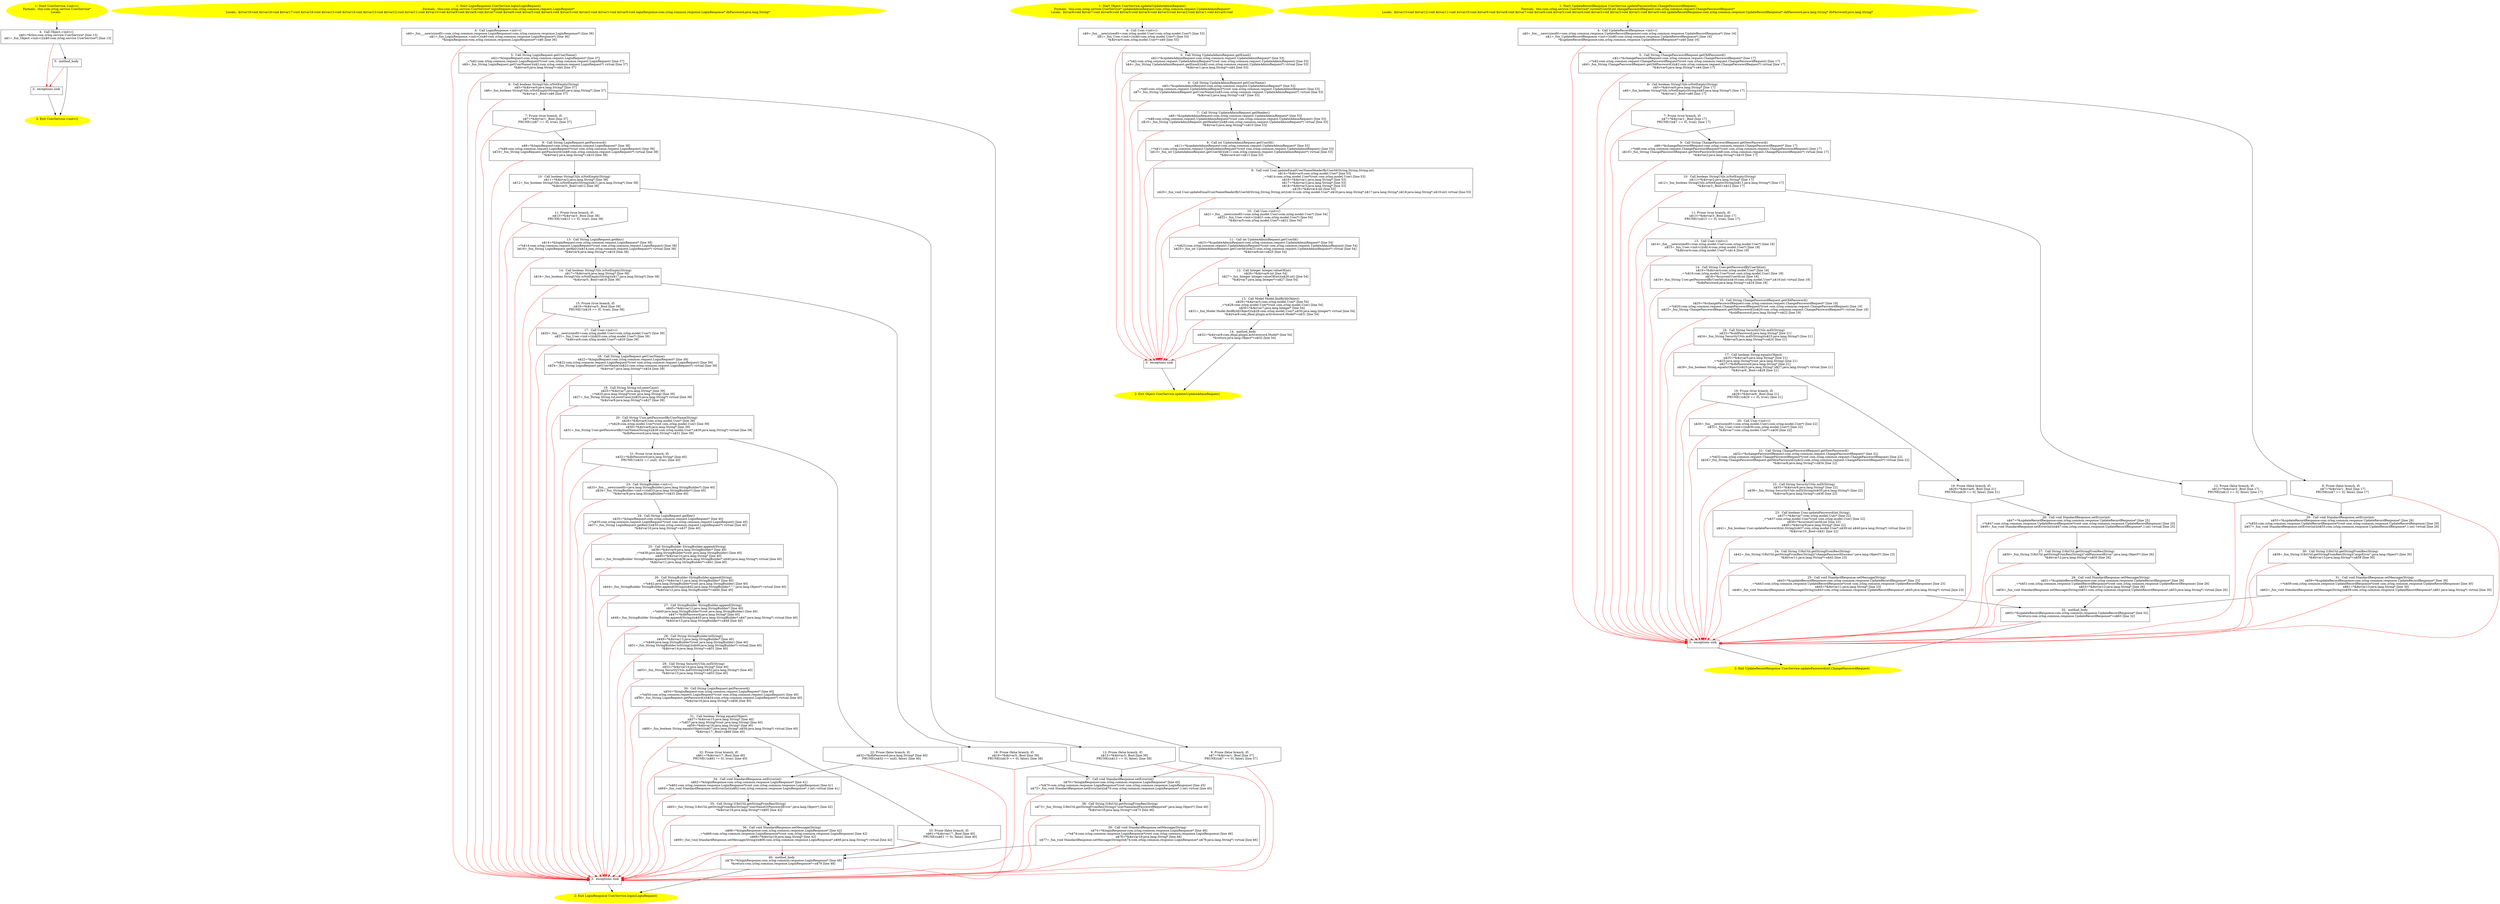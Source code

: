/* @generated */
digraph cfg {
"com.zrlog.service.UserService.<init>().f35d574a739a391ad407ec9153b56933_1" [label="1: Start UserService.<init>()\nFormals:  this:com.zrlog.service.UserService*\nLocals:  \n  " color=yellow style=filled]
	

	 "com.zrlog.service.UserService.<init>().f35d574a739a391ad407ec9153b56933_1" -> "com.zrlog.service.UserService.<init>().f35d574a739a391ad407ec9153b56933_4" ;
"com.zrlog.service.UserService.<init>().f35d574a739a391ad407ec9153b56933_2" [label="2: Exit UserService.<init>() \n  " color=yellow style=filled]
	

"com.zrlog.service.UserService.<init>().f35d574a739a391ad407ec9153b56933_3" [label="3:  exceptions sink \n  " shape="box"]
	

	 "com.zrlog.service.UserService.<init>().f35d574a739a391ad407ec9153b56933_3" -> "com.zrlog.service.UserService.<init>().f35d574a739a391ad407ec9153b56933_2" ;
"com.zrlog.service.UserService.<init>().f35d574a739a391ad407ec9153b56933_4" [label="4:  Call Object.<init>() \n   n$0=*&this:com.zrlog.service.UserService* [line 13]\n  n$1=_fun_Object.<init>()(n$0:com.zrlog.service.UserService*) [line 13]\n " shape="box"]
	

	 "com.zrlog.service.UserService.<init>().f35d574a739a391ad407ec9153b56933_4" -> "com.zrlog.service.UserService.<init>().f35d574a739a391ad407ec9153b56933_5" ;
	 "com.zrlog.service.UserService.<init>().f35d574a739a391ad407ec9153b56933_4" -> "com.zrlog.service.UserService.<init>().f35d574a739a391ad407ec9153b56933_3" [color="red" ];
"com.zrlog.service.UserService.<init>().f35d574a739a391ad407ec9153b56933_5" [label="5:  method_body \n  " shape="box"]
	

	 "com.zrlog.service.UserService.<init>().f35d574a739a391ad407ec9153b56933_5" -> "com.zrlog.service.UserService.<init>().f35d574a739a391ad407ec9153b56933_2" ;
	 "com.zrlog.service.UserService.<init>().f35d574a739a391ad407ec9153b56933_5" -> "com.zrlog.service.UserService.<init>().f35d574a739a391ad407ec9153b56933_3" [color="red" ];
"com.zrlog.service.UserService.login(com.zrlog.common.request.LoginRequest):com.zrlog.common.response.4e1e78a4189e715eecea8e6a4670ff0a_1" [label="1: Start LoginResponse UserService.login(LoginRequest)\nFormals:  this:com.zrlog.service.UserService* loginRequest:com.zrlog.common.request.LoginRequest*\nLocals:  $irvar19:void $irvar18:void $irvar17:void $irvar16:void $irvar15:void $irvar14:void $irvar13:void $irvar12:void $irvar11:void $irvar10:void $irvar9:void $irvar8:void $irvar7:void $irvar6:void $irvar5:void $irvar4:void $irvar3:void $irvar2:void $irvar1:void $irvar0:void loginResponse:com.zrlog.common.response.LoginResponse* dbPassword:java.lang.String* \n  " color=yellow style=filled]
	

	 "com.zrlog.service.UserService.login(com.zrlog.common.request.LoginRequest):com.zrlog.common.response.4e1e78a4189e715eecea8e6a4670ff0a_1" -> "com.zrlog.service.UserService.login(com.zrlog.common.request.LoginRequest):com.zrlog.common.response.4e1e78a4189e715eecea8e6a4670ff0a_4" ;
"com.zrlog.service.UserService.login(com.zrlog.common.request.LoginRequest):com.zrlog.common.response.4e1e78a4189e715eecea8e6a4670ff0a_2" [label="2: Exit LoginResponse UserService.login(LoginRequest) \n  " color=yellow style=filled]
	

"com.zrlog.service.UserService.login(com.zrlog.common.request.LoginRequest):com.zrlog.common.response.4e1e78a4189e715eecea8e6a4670ff0a_3" [label="3:  exceptions sink \n  " shape="box"]
	

	 "com.zrlog.service.UserService.login(com.zrlog.common.request.LoginRequest):com.zrlog.common.response.4e1e78a4189e715eecea8e6a4670ff0a_3" -> "com.zrlog.service.UserService.login(com.zrlog.common.request.LoginRequest):com.zrlog.common.response.4e1e78a4189e715eecea8e6a4670ff0a_2" ;
"com.zrlog.service.UserService.login(com.zrlog.common.request.LoginRequest):com.zrlog.common.response.4e1e78a4189e715eecea8e6a4670ff0a_4" [label="4:  Call LoginResponse.<init>() \n   n$0=_fun___new(sizeof(t=com.zrlog.common.response.LoginResponse):com.zrlog.common.response.LoginResponse*) [line 36]\n  n$1=_fun_LoginResponse.<init>()(n$0:com.zrlog.common.response.LoginResponse*) [line 36]\n  *&loginResponse:com.zrlog.common.response.LoginResponse*=n$0 [line 36]\n " shape="box"]
	

	 "com.zrlog.service.UserService.login(com.zrlog.common.request.LoginRequest):com.zrlog.common.response.4e1e78a4189e715eecea8e6a4670ff0a_4" -> "com.zrlog.service.UserService.login(com.zrlog.common.request.LoginRequest):com.zrlog.common.response.4e1e78a4189e715eecea8e6a4670ff0a_5" ;
	 "com.zrlog.service.UserService.login(com.zrlog.common.request.LoginRequest):com.zrlog.common.response.4e1e78a4189e715eecea8e6a4670ff0a_4" -> "com.zrlog.service.UserService.login(com.zrlog.common.request.LoginRequest):com.zrlog.common.response.4e1e78a4189e715eecea8e6a4670ff0a_3" [color="red" ];
"com.zrlog.service.UserService.login(com.zrlog.common.request.LoginRequest):com.zrlog.common.response.4e1e78a4189e715eecea8e6a4670ff0a_5" [label="5:  Call String LoginRequest.getUserName() \n   n$2=*&loginRequest:com.zrlog.common.request.LoginRequest* [line 37]\n  _=*n$2:com.zrlog.common.request.LoginRequest*(root com.zrlog.common.request.LoginRequest) [line 37]\n  n$4=_fun_String LoginRequest.getUserName()(n$2:com.zrlog.common.request.LoginRequest*) virtual [line 37]\n  *&$irvar0:java.lang.String*=n$4 [line 37]\n " shape="box"]
	

	 "com.zrlog.service.UserService.login(com.zrlog.common.request.LoginRequest):com.zrlog.common.response.4e1e78a4189e715eecea8e6a4670ff0a_5" -> "com.zrlog.service.UserService.login(com.zrlog.common.request.LoginRequest):com.zrlog.common.response.4e1e78a4189e715eecea8e6a4670ff0a_6" ;
	 "com.zrlog.service.UserService.login(com.zrlog.common.request.LoginRequest):com.zrlog.common.response.4e1e78a4189e715eecea8e6a4670ff0a_5" -> "com.zrlog.service.UserService.login(com.zrlog.common.request.LoginRequest):com.zrlog.common.response.4e1e78a4189e715eecea8e6a4670ff0a_3" [color="red" ];
"com.zrlog.service.UserService.login(com.zrlog.common.request.LoginRequest):com.zrlog.common.response.4e1e78a4189e715eecea8e6a4670ff0a_6" [label="6:  Call boolean StringUtils.isNotEmpty(String) \n   n$5=*&$irvar0:java.lang.String* [line 37]\n  n$6=_fun_boolean StringUtils.isNotEmpty(String)(n$5:java.lang.String*) [line 37]\n  *&$irvar1:_Bool=n$6 [line 37]\n " shape="box"]
	

	 "com.zrlog.service.UserService.login(com.zrlog.common.request.LoginRequest):com.zrlog.common.response.4e1e78a4189e715eecea8e6a4670ff0a_6" -> "com.zrlog.service.UserService.login(com.zrlog.common.request.LoginRequest):com.zrlog.common.response.4e1e78a4189e715eecea8e6a4670ff0a_7" ;
	 "com.zrlog.service.UserService.login(com.zrlog.common.request.LoginRequest):com.zrlog.common.response.4e1e78a4189e715eecea8e6a4670ff0a_6" -> "com.zrlog.service.UserService.login(com.zrlog.common.request.LoginRequest):com.zrlog.common.response.4e1e78a4189e715eecea8e6a4670ff0a_8" ;
	 "com.zrlog.service.UserService.login(com.zrlog.common.request.LoginRequest):com.zrlog.common.response.4e1e78a4189e715eecea8e6a4670ff0a_6" -> "com.zrlog.service.UserService.login(com.zrlog.common.request.LoginRequest):com.zrlog.common.response.4e1e78a4189e715eecea8e6a4670ff0a_3" [color="red" ];
"com.zrlog.service.UserService.login(com.zrlog.common.request.LoginRequest):com.zrlog.common.response.4e1e78a4189e715eecea8e6a4670ff0a_7" [label="7: Prune (true branch, if) \n   n$7=*&$irvar1:_Bool [line 37]\n  PRUNE(!(n$7 == 0), true); [line 37]\n " shape="invhouse"]
	

	 "com.zrlog.service.UserService.login(com.zrlog.common.request.LoginRequest):com.zrlog.common.response.4e1e78a4189e715eecea8e6a4670ff0a_7" -> "com.zrlog.service.UserService.login(com.zrlog.common.request.LoginRequest):com.zrlog.common.response.4e1e78a4189e715eecea8e6a4670ff0a_9" ;
	 "com.zrlog.service.UserService.login(com.zrlog.common.request.LoginRequest):com.zrlog.common.response.4e1e78a4189e715eecea8e6a4670ff0a_7" -> "com.zrlog.service.UserService.login(com.zrlog.common.request.LoginRequest):com.zrlog.common.response.4e1e78a4189e715eecea8e6a4670ff0a_3" [color="red" ];
"com.zrlog.service.UserService.login(com.zrlog.common.request.LoginRequest):com.zrlog.common.response.4e1e78a4189e715eecea8e6a4670ff0a_8" [label="8: Prune (false branch, if) \n   n$7=*&$irvar1:_Bool [line 37]\n  PRUNE((n$7 == 0), false); [line 37]\n " shape="invhouse"]
	

	 "com.zrlog.service.UserService.login(com.zrlog.common.request.LoginRequest):com.zrlog.common.response.4e1e78a4189e715eecea8e6a4670ff0a_8" -> "com.zrlog.service.UserService.login(com.zrlog.common.request.LoginRequest):com.zrlog.common.response.4e1e78a4189e715eecea8e6a4670ff0a_37" ;
	 "com.zrlog.service.UserService.login(com.zrlog.common.request.LoginRequest):com.zrlog.common.response.4e1e78a4189e715eecea8e6a4670ff0a_8" -> "com.zrlog.service.UserService.login(com.zrlog.common.request.LoginRequest):com.zrlog.common.response.4e1e78a4189e715eecea8e6a4670ff0a_3" [color="red" ];
"com.zrlog.service.UserService.login(com.zrlog.common.request.LoginRequest):com.zrlog.common.response.4e1e78a4189e715eecea8e6a4670ff0a_9" [label="9:  Call String LoginRequest.getPassword() \n   n$8=*&loginRequest:com.zrlog.common.request.LoginRequest* [line 38]\n  _=*n$8:com.zrlog.common.request.LoginRequest*(root com.zrlog.common.request.LoginRequest) [line 38]\n  n$10=_fun_String LoginRequest.getPassword()(n$8:com.zrlog.common.request.LoginRequest*) virtual [line 38]\n  *&$irvar2:java.lang.String*=n$10 [line 38]\n " shape="box"]
	

	 "com.zrlog.service.UserService.login(com.zrlog.common.request.LoginRequest):com.zrlog.common.response.4e1e78a4189e715eecea8e6a4670ff0a_9" -> "com.zrlog.service.UserService.login(com.zrlog.common.request.LoginRequest):com.zrlog.common.response.4e1e78a4189e715eecea8e6a4670ff0a_10" ;
	 "com.zrlog.service.UserService.login(com.zrlog.common.request.LoginRequest):com.zrlog.common.response.4e1e78a4189e715eecea8e6a4670ff0a_9" -> "com.zrlog.service.UserService.login(com.zrlog.common.request.LoginRequest):com.zrlog.common.response.4e1e78a4189e715eecea8e6a4670ff0a_3" [color="red" ];
"com.zrlog.service.UserService.login(com.zrlog.common.request.LoginRequest):com.zrlog.common.response.4e1e78a4189e715eecea8e6a4670ff0a_10" [label="10:  Call boolean StringUtils.isNotEmpty(String) \n   n$11=*&$irvar2:java.lang.String* [line 38]\n  n$12=_fun_boolean StringUtils.isNotEmpty(String)(n$11:java.lang.String*) [line 38]\n  *&$irvar3:_Bool=n$12 [line 38]\n " shape="box"]
	

	 "com.zrlog.service.UserService.login(com.zrlog.common.request.LoginRequest):com.zrlog.common.response.4e1e78a4189e715eecea8e6a4670ff0a_10" -> "com.zrlog.service.UserService.login(com.zrlog.common.request.LoginRequest):com.zrlog.common.response.4e1e78a4189e715eecea8e6a4670ff0a_11" ;
	 "com.zrlog.service.UserService.login(com.zrlog.common.request.LoginRequest):com.zrlog.common.response.4e1e78a4189e715eecea8e6a4670ff0a_10" -> "com.zrlog.service.UserService.login(com.zrlog.common.request.LoginRequest):com.zrlog.common.response.4e1e78a4189e715eecea8e6a4670ff0a_12" ;
	 "com.zrlog.service.UserService.login(com.zrlog.common.request.LoginRequest):com.zrlog.common.response.4e1e78a4189e715eecea8e6a4670ff0a_10" -> "com.zrlog.service.UserService.login(com.zrlog.common.request.LoginRequest):com.zrlog.common.response.4e1e78a4189e715eecea8e6a4670ff0a_3" [color="red" ];
"com.zrlog.service.UserService.login(com.zrlog.common.request.LoginRequest):com.zrlog.common.response.4e1e78a4189e715eecea8e6a4670ff0a_11" [label="11: Prune (true branch, if) \n   n$13=*&$irvar3:_Bool [line 38]\n  PRUNE(!(n$13 == 0), true); [line 38]\n " shape="invhouse"]
	

	 "com.zrlog.service.UserService.login(com.zrlog.common.request.LoginRequest):com.zrlog.common.response.4e1e78a4189e715eecea8e6a4670ff0a_11" -> "com.zrlog.service.UserService.login(com.zrlog.common.request.LoginRequest):com.zrlog.common.response.4e1e78a4189e715eecea8e6a4670ff0a_13" ;
	 "com.zrlog.service.UserService.login(com.zrlog.common.request.LoginRequest):com.zrlog.common.response.4e1e78a4189e715eecea8e6a4670ff0a_11" -> "com.zrlog.service.UserService.login(com.zrlog.common.request.LoginRequest):com.zrlog.common.response.4e1e78a4189e715eecea8e6a4670ff0a_3" [color="red" ];
"com.zrlog.service.UserService.login(com.zrlog.common.request.LoginRequest):com.zrlog.common.response.4e1e78a4189e715eecea8e6a4670ff0a_12" [label="12: Prune (false branch, if) \n   n$13=*&$irvar3:_Bool [line 38]\n  PRUNE((n$13 == 0), false); [line 38]\n " shape="invhouse"]
	

	 "com.zrlog.service.UserService.login(com.zrlog.common.request.LoginRequest):com.zrlog.common.response.4e1e78a4189e715eecea8e6a4670ff0a_12" -> "com.zrlog.service.UserService.login(com.zrlog.common.request.LoginRequest):com.zrlog.common.response.4e1e78a4189e715eecea8e6a4670ff0a_37" ;
	 "com.zrlog.service.UserService.login(com.zrlog.common.request.LoginRequest):com.zrlog.common.response.4e1e78a4189e715eecea8e6a4670ff0a_12" -> "com.zrlog.service.UserService.login(com.zrlog.common.request.LoginRequest):com.zrlog.common.response.4e1e78a4189e715eecea8e6a4670ff0a_3" [color="red" ];
"com.zrlog.service.UserService.login(com.zrlog.common.request.LoginRequest):com.zrlog.common.response.4e1e78a4189e715eecea8e6a4670ff0a_13" [label="13:  Call String LoginRequest.getKey() \n   n$14=*&loginRequest:com.zrlog.common.request.LoginRequest* [line 38]\n  _=*n$14:com.zrlog.common.request.LoginRequest*(root com.zrlog.common.request.LoginRequest) [line 38]\n  n$16=_fun_String LoginRequest.getKey()(n$14:com.zrlog.common.request.LoginRequest*) virtual [line 38]\n  *&$irvar4:java.lang.String*=n$16 [line 38]\n " shape="box"]
	

	 "com.zrlog.service.UserService.login(com.zrlog.common.request.LoginRequest):com.zrlog.common.response.4e1e78a4189e715eecea8e6a4670ff0a_13" -> "com.zrlog.service.UserService.login(com.zrlog.common.request.LoginRequest):com.zrlog.common.response.4e1e78a4189e715eecea8e6a4670ff0a_14" ;
	 "com.zrlog.service.UserService.login(com.zrlog.common.request.LoginRequest):com.zrlog.common.response.4e1e78a4189e715eecea8e6a4670ff0a_13" -> "com.zrlog.service.UserService.login(com.zrlog.common.request.LoginRequest):com.zrlog.common.response.4e1e78a4189e715eecea8e6a4670ff0a_3" [color="red" ];
"com.zrlog.service.UserService.login(com.zrlog.common.request.LoginRequest):com.zrlog.common.response.4e1e78a4189e715eecea8e6a4670ff0a_14" [label="14:  Call boolean StringUtils.isNotEmpty(String) \n   n$17=*&$irvar4:java.lang.String* [line 38]\n  n$18=_fun_boolean StringUtils.isNotEmpty(String)(n$17:java.lang.String*) [line 38]\n  *&$irvar5:_Bool=n$18 [line 38]\n " shape="box"]
	

	 "com.zrlog.service.UserService.login(com.zrlog.common.request.LoginRequest):com.zrlog.common.response.4e1e78a4189e715eecea8e6a4670ff0a_14" -> "com.zrlog.service.UserService.login(com.zrlog.common.request.LoginRequest):com.zrlog.common.response.4e1e78a4189e715eecea8e6a4670ff0a_15" ;
	 "com.zrlog.service.UserService.login(com.zrlog.common.request.LoginRequest):com.zrlog.common.response.4e1e78a4189e715eecea8e6a4670ff0a_14" -> "com.zrlog.service.UserService.login(com.zrlog.common.request.LoginRequest):com.zrlog.common.response.4e1e78a4189e715eecea8e6a4670ff0a_16" ;
	 "com.zrlog.service.UserService.login(com.zrlog.common.request.LoginRequest):com.zrlog.common.response.4e1e78a4189e715eecea8e6a4670ff0a_14" -> "com.zrlog.service.UserService.login(com.zrlog.common.request.LoginRequest):com.zrlog.common.response.4e1e78a4189e715eecea8e6a4670ff0a_3" [color="red" ];
"com.zrlog.service.UserService.login(com.zrlog.common.request.LoginRequest):com.zrlog.common.response.4e1e78a4189e715eecea8e6a4670ff0a_15" [label="15: Prune (true branch, if) \n   n$19=*&$irvar5:_Bool [line 38]\n  PRUNE(!(n$19 == 0), true); [line 38]\n " shape="invhouse"]
	

	 "com.zrlog.service.UserService.login(com.zrlog.common.request.LoginRequest):com.zrlog.common.response.4e1e78a4189e715eecea8e6a4670ff0a_15" -> "com.zrlog.service.UserService.login(com.zrlog.common.request.LoginRequest):com.zrlog.common.response.4e1e78a4189e715eecea8e6a4670ff0a_17" ;
	 "com.zrlog.service.UserService.login(com.zrlog.common.request.LoginRequest):com.zrlog.common.response.4e1e78a4189e715eecea8e6a4670ff0a_15" -> "com.zrlog.service.UserService.login(com.zrlog.common.request.LoginRequest):com.zrlog.common.response.4e1e78a4189e715eecea8e6a4670ff0a_3" [color="red" ];
"com.zrlog.service.UserService.login(com.zrlog.common.request.LoginRequest):com.zrlog.common.response.4e1e78a4189e715eecea8e6a4670ff0a_16" [label="16: Prune (false branch, if) \n   n$19=*&$irvar5:_Bool [line 38]\n  PRUNE((n$19 == 0), false); [line 38]\n " shape="invhouse"]
	

	 "com.zrlog.service.UserService.login(com.zrlog.common.request.LoginRequest):com.zrlog.common.response.4e1e78a4189e715eecea8e6a4670ff0a_16" -> "com.zrlog.service.UserService.login(com.zrlog.common.request.LoginRequest):com.zrlog.common.response.4e1e78a4189e715eecea8e6a4670ff0a_37" ;
	 "com.zrlog.service.UserService.login(com.zrlog.common.request.LoginRequest):com.zrlog.common.response.4e1e78a4189e715eecea8e6a4670ff0a_16" -> "com.zrlog.service.UserService.login(com.zrlog.common.request.LoginRequest):com.zrlog.common.response.4e1e78a4189e715eecea8e6a4670ff0a_3" [color="red" ];
"com.zrlog.service.UserService.login(com.zrlog.common.request.LoginRequest):com.zrlog.common.response.4e1e78a4189e715eecea8e6a4670ff0a_17" [label="17:  Call User.<init>() \n   n$20=_fun___new(sizeof(t=com.zrlog.model.User):com.zrlog.model.User*) [line 39]\n  n$21=_fun_User.<init>()(n$20:com.zrlog.model.User*) [line 39]\n  *&$irvar6:com.zrlog.model.User*=n$20 [line 39]\n " shape="box"]
	

	 "com.zrlog.service.UserService.login(com.zrlog.common.request.LoginRequest):com.zrlog.common.response.4e1e78a4189e715eecea8e6a4670ff0a_17" -> "com.zrlog.service.UserService.login(com.zrlog.common.request.LoginRequest):com.zrlog.common.response.4e1e78a4189e715eecea8e6a4670ff0a_18" ;
	 "com.zrlog.service.UserService.login(com.zrlog.common.request.LoginRequest):com.zrlog.common.response.4e1e78a4189e715eecea8e6a4670ff0a_17" -> "com.zrlog.service.UserService.login(com.zrlog.common.request.LoginRequest):com.zrlog.common.response.4e1e78a4189e715eecea8e6a4670ff0a_3" [color="red" ];
"com.zrlog.service.UserService.login(com.zrlog.common.request.LoginRequest):com.zrlog.common.response.4e1e78a4189e715eecea8e6a4670ff0a_18" [label="18:  Call String LoginRequest.getUserName() \n   n$22=*&loginRequest:com.zrlog.common.request.LoginRequest* [line 39]\n  _=*n$22:com.zrlog.common.request.LoginRequest*(root com.zrlog.common.request.LoginRequest) [line 39]\n  n$24=_fun_String LoginRequest.getUserName()(n$22:com.zrlog.common.request.LoginRequest*) virtual [line 39]\n  *&$irvar7:java.lang.String*=n$24 [line 39]\n " shape="box"]
	

	 "com.zrlog.service.UserService.login(com.zrlog.common.request.LoginRequest):com.zrlog.common.response.4e1e78a4189e715eecea8e6a4670ff0a_18" -> "com.zrlog.service.UserService.login(com.zrlog.common.request.LoginRequest):com.zrlog.common.response.4e1e78a4189e715eecea8e6a4670ff0a_19" ;
	 "com.zrlog.service.UserService.login(com.zrlog.common.request.LoginRequest):com.zrlog.common.response.4e1e78a4189e715eecea8e6a4670ff0a_18" -> "com.zrlog.service.UserService.login(com.zrlog.common.request.LoginRequest):com.zrlog.common.response.4e1e78a4189e715eecea8e6a4670ff0a_3" [color="red" ];
"com.zrlog.service.UserService.login(com.zrlog.common.request.LoginRequest):com.zrlog.common.response.4e1e78a4189e715eecea8e6a4670ff0a_19" [label="19:  Call String String.toLowerCase() \n   n$25=*&$irvar7:java.lang.String* [line 39]\n  _=*n$25:java.lang.String*(root java.lang.String) [line 39]\n  n$27=_fun_String String.toLowerCase()(n$25:java.lang.String*) virtual [line 39]\n  *&$irvar8:java.lang.String*=n$27 [line 39]\n " shape="box"]
	

	 "com.zrlog.service.UserService.login(com.zrlog.common.request.LoginRequest):com.zrlog.common.response.4e1e78a4189e715eecea8e6a4670ff0a_19" -> "com.zrlog.service.UserService.login(com.zrlog.common.request.LoginRequest):com.zrlog.common.response.4e1e78a4189e715eecea8e6a4670ff0a_20" ;
	 "com.zrlog.service.UserService.login(com.zrlog.common.request.LoginRequest):com.zrlog.common.response.4e1e78a4189e715eecea8e6a4670ff0a_19" -> "com.zrlog.service.UserService.login(com.zrlog.common.request.LoginRequest):com.zrlog.common.response.4e1e78a4189e715eecea8e6a4670ff0a_3" [color="red" ];
"com.zrlog.service.UserService.login(com.zrlog.common.request.LoginRequest):com.zrlog.common.response.4e1e78a4189e715eecea8e6a4670ff0a_20" [label="20:  Call String User.getPasswordByUserName(String) \n   n$28=*&$irvar6:com.zrlog.model.User* [line 39]\n  _=*n$28:com.zrlog.model.User*(root com.zrlog.model.User) [line 39]\n  n$30=*&$irvar8:java.lang.String* [line 39]\n  n$31=_fun_String User.getPasswordByUserName(String)(n$28:com.zrlog.model.User*,n$30:java.lang.String*) virtual [line 39]\n  *&dbPassword:java.lang.String*=n$31 [line 39]\n " shape="box"]
	

	 "com.zrlog.service.UserService.login(com.zrlog.common.request.LoginRequest):com.zrlog.common.response.4e1e78a4189e715eecea8e6a4670ff0a_20" -> "com.zrlog.service.UserService.login(com.zrlog.common.request.LoginRequest):com.zrlog.common.response.4e1e78a4189e715eecea8e6a4670ff0a_21" ;
	 "com.zrlog.service.UserService.login(com.zrlog.common.request.LoginRequest):com.zrlog.common.response.4e1e78a4189e715eecea8e6a4670ff0a_20" -> "com.zrlog.service.UserService.login(com.zrlog.common.request.LoginRequest):com.zrlog.common.response.4e1e78a4189e715eecea8e6a4670ff0a_22" ;
	 "com.zrlog.service.UserService.login(com.zrlog.common.request.LoginRequest):com.zrlog.common.response.4e1e78a4189e715eecea8e6a4670ff0a_20" -> "com.zrlog.service.UserService.login(com.zrlog.common.request.LoginRequest):com.zrlog.common.response.4e1e78a4189e715eecea8e6a4670ff0a_3" [color="red" ];
"com.zrlog.service.UserService.login(com.zrlog.common.request.LoginRequest):com.zrlog.common.response.4e1e78a4189e715eecea8e6a4670ff0a_21" [label="21: Prune (true branch, if) \n   n$32=*&dbPassword:java.lang.String* [line 40]\n  PRUNE(!(n$32 == null), true); [line 40]\n " shape="invhouse"]
	

	 "com.zrlog.service.UserService.login(com.zrlog.common.request.LoginRequest):com.zrlog.common.response.4e1e78a4189e715eecea8e6a4670ff0a_21" -> "com.zrlog.service.UserService.login(com.zrlog.common.request.LoginRequest):com.zrlog.common.response.4e1e78a4189e715eecea8e6a4670ff0a_23" ;
	 "com.zrlog.service.UserService.login(com.zrlog.common.request.LoginRequest):com.zrlog.common.response.4e1e78a4189e715eecea8e6a4670ff0a_21" -> "com.zrlog.service.UserService.login(com.zrlog.common.request.LoginRequest):com.zrlog.common.response.4e1e78a4189e715eecea8e6a4670ff0a_3" [color="red" ];
"com.zrlog.service.UserService.login(com.zrlog.common.request.LoginRequest):com.zrlog.common.response.4e1e78a4189e715eecea8e6a4670ff0a_22" [label="22: Prune (false branch, if) \n   n$32=*&dbPassword:java.lang.String* [line 40]\n  PRUNE((n$32 == null), false); [line 40]\n " shape="invhouse"]
	

	 "com.zrlog.service.UserService.login(com.zrlog.common.request.LoginRequest):com.zrlog.common.response.4e1e78a4189e715eecea8e6a4670ff0a_22" -> "com.zrlog.service.UserService.login(com.zrlog.common.request.LoginRequest):com.zrlog.common.response.4e1e78a4189e715eecea8e6a4670ff0a_34" ;
	 "com.zrlog.service.UserService.login(com.zrlog.common.request.LoginRequest):com.zrlog.common.response.4e1e78a4189e715eecea8e6a4670ff0a_22" -> "com.zrlog.service.UserService.login(com.zrlog.common.request.LoginRequest):com.zrlog.common.response.4e1e78a4189e715eecea8e6a4670ff0a_3" [color="red" ];
"com.zrlog.service.UserService.login(com.zrlog.common.request.LoginRequest):com.zrlog.common.response.4e1e78a4189e715eecea8e6a4670ff0a_23" [label="23:  Call StringBuilder.<init>() \n   n$33=_fun___new(sizeof(t=java.lang.StringBuilder):java.lang.StringBuilder*) [line 40]\n  n$34=_fun_StringBuilder.<init>()(n$33:java.lang.StringBuilder*) [line 40]\n  *&$irvar9:java.lang.StringBuilder*=n$33 [line 40]\n " shape="box"]
	

	 "com.zrlog.service.UserService.login(com.zrlog.common.request.LoginRequest):com.zrlog.common.response.4e1e78a4189e715eecea8e6a4670ff0a_23" -> "com.zrlog.service.UserService.login(com.zrlog.common.request.LoginRequest):com.zrlog.common.response.4e1e78a4189e715eecea8e6a4670ff0a_24" ;
	 "com.zrlog.service.UserService.login(com.zrlog.common.request.LoginRequest):com.zrlog.common.response.4e1e78a4189e715eecea8e6a4670ff0a_23" -> "com.zrlog.service.UserService.login(com.zrlog.common.request.LoginRequest):com.zrlog.common.response.4e1e78a4189e715eecea8e6a4670ff0a_3" [color="red" ];
"com.zrlog.service.UserService.login(com.zrlog.common.request.LoginRequest):com.zrlog.common.response.4e1e78a4189e715eecea8e6a4670ff0a_24" [label="24:  Call String LoginRequest.getKey() \n   n$35=*&loginRequest:com.zrlog.common.request.LoginRequest* [line 40]\n  _=*n$35:com.zrlog.common.request.LoginRequest*(root com.zrlog.common.request.LoginRequest) [line 40]\n  n$37=_fun_String LoginRequest.getKey()(n$35:com.zrlog.common.request.LoginRequest*) virtual [line 40]\n  *&$irvar10:java.lang.String*=n$37 [line 40]\n " shape="box"]
	

	 "com.zrlog.service.UserService.login(com.zrlog.common.request.LoginRequest):com.zrlog.common.response.4e1e78a4189e715eecea8e6a4670ff0a_24" -> "com.zrlog.service.UserService.login(com.zrlog.common.request.LoginRequest):com.zrlog.common.response.4e1e78a4189e715eecea8e6a4670ff0a_25" ;
	 "com.zrlog.service.UserService.login(com.zrlog.common.request.LoginRequest):com.zrlog.common.response.4e1e78a4189e715eecea8e6a4670ff0a_24" -> "com.zrlog.service.UserService.login(com.zrlog.common.request.LoginRequest):com.zrlog.common.response.4e1e78a4189e715eecea8e6a4670ff0a_3" [color="red" ];
"com.zrlog.service.UserService.login(com.zrlog.common.request.LoginRequest):com.zrlog.common.response.4e1e78a4189e715eecea8e6a4670ff0a_25" [label="25:  Call StringBuilder StringBuilder.append(String) \n   n$38=*&$irvar9:java.lang.StringBuilder* [line 40]\n  _=*n$38:java.lang.StringBuilder*(root java.lang.StringBuilder) [line 40]\n  n$40=*&$irvar10:java.lang.String* [line 40]\n  n$41=_fun_StringBuilder StringBuilder.append(String)(n$38:java.lang.StringBuilder*,n$40:java.lang.String*) virtual [line 40]\n  *&$irvar11:java.lang.StringBuilder*=n$41 [line 40]\n " shape="box"]
	

	 "com.zrlog.service.UserService.login(com.zrlog.common.request.LoginRequest):com.zrlog.common.response.4e1e78a4189e715eecea8e6a4670ff0a_25" -> "com.zrlog.service.UserService.login(com.zrlog.common.request.LoginRequest):com.zrlog.common.response.4e1e78a4189e715eecea8e6a4670ff0a_26" ;
	 "com.zrlog.service.UserService.login(com.zrlog.common.request.LoginRequest):com.zrlog.common.response.4e1e78a4189e715eecea8e6a4670ff0a_25" -> "com.zrlog.service.UserService.login(com.zrlog.common.request.LoginRequest):com.zrlog.common.response.4e1e78a4189e715eecea8e6a4670ff0a_3" [color="red" ];
"com.zrlog.service.UserService.login(com.zrlog.common.request.LoginRequest):com.zrlog.common.response.4e1e78a4189e715eecea8e6a4670ff0a_26" [label="26:  Call StringBuilder StringBuilder.append(String) \n   n$42=*&$irvar11:java.lang.StringBuilder* [line 40]\n  _=*n$42:java.lang.StringBuilder*(root java.lang.StringBuilder) [line 40]\n  n$44=_fun_StringBuilder StringBuilder.append(String)(n$42:java.lang.StringBuilder*,\":\":java.lang.Object*) virtual [line 40]\n  *&$irvar12:java.lang.StringBuilder*=n$44 [line 40]\n " shape="box"]
	

	 "com.zrlog.service.UserService.login(com.zrlog.common.request.LoginRequest):com.zrlog.common.response.4e1e78a4189e715eecea8e6a4670ff0a_26" -> "com.zrlog.service.UserService.login(com.zrlog.common.request.LoginRequest):com.zrlog.common.response.4e1e78a4189e715eecea8e6a4670ff0a_27" ;
	 "com.zrlog.service.UserService.login(com.zrlog.common.request.LoginRequest):com.zrlog.common.response.4e1e78a4189e715eecea8e6a4670ff0a_26" -> "com.zrlog.service.UserService.login(com.zrlog.common.request.LoginRequest):com.zrlog.common.response.4e1e78a4189e715eecea8e6a4670ff0a_3" [color="red" ];
"com.zrlog.service.UserService.login(com.zrlog.common.request.LoginRequest):com.zrlog.common.response.4e1e78a4189e715eecea8e6a4670ff0a_27" [label="27:  Call StringBuilder StringBuilder.append(String) \n   n$45=*&$irvar12:java.lang.StringBuilder* [line 40]\n  _=*n$45:java.lang.StringBuilder*(root java.lang.StringBuilder) [line 40]\n  n$47=*&dbPassword:java.lang.String* [line 40]\n  n$48=_fun_StringBuilder StringBuilder.append(String)(n$45:java.lang.StringBuilder*,n$47:java.lang.String*) virtual [line 40]\n  *&$irvar13:java.lang.StringBuilder*=n$48 [line 40]\n " shape="box"]
	

	 "com.zrlog.service.UserService.login(com.zrlog.common.request.LoginRequest):com.zrlog.common.response.4e1e78a4189e715eecea8e6a4670ff0a_27" -> "com.zrlog.service.UserService.login(com.zrlog.common.request.LoginRequest):com.zrlog.common.response.4e1e78a4189e715eecea8e6a4670ff0a_28" ;
	 "com.zrlog.service.UserService.login(com.zrlog.common.request.LoginRequest):com.zrlog.common.response.4e1e78a4189e715eecea8e6a4670ff0a_27" -> "com.zrlog.service.UserService.login(com.zrlog.common.request.LoginRequest):com.zrlog.common.response.4e1e78a4189e715eecea8e6a4670ff0a_3" [color="red" ];
"com.zrlog.service.UserService.login(com.zrlog.common.request.LoginRequest):com.zrlog.common.response.4e1e78a4189e715eecea8e6a4670ff0a_28" [label="28:  Call String StringBuilder.toString() \n   n$49=*&$irvar13:java.lang.StringBuilder* [line 40]\n  _=*n$49:java.lang.StringBuilder*(root java.lang.StringBuilder) [line 40]\n  n$51=_fun_String StringBuilder.toString()(n$49:java.lang.StringBuilder*) virtual [line 40]\n  *&$irvar14:java.lang.String*=n$51 [line 40]\n " shape="box"]
	

	 "com.zrlog.service.UserService.login(com.zrlog.common.request.LoginRequest):com.zrlog.common.response.4e1e78a4189e715eecea8e6a4670ff0a_28" -> "com.zrlog.service.UserService.login(com.zrlog.common.request.LoginRequest):com.zrlog.common.response.4e1e78a4189e715eecea8e6a4670ff0a_29" ;
	 "com.zrlog.service.UserService.login(com.zrlog.common.request.LoginRequest):com.zrlog.common.response.4e1e78a4189e715eecea8e6a4670ff0a_28" -> "com.zrlog.service.UserService.login(com.zrlog.common.request.LoginRequest):com.zrlog.common.response.4e1e78a4189e715eecea8e6a4670ff0a_3" [color="red" ];
"com.zrlog.service.UserService.login(com.zrlog.common.request.LoginRequest):com.zrlog.common.response.4e1e78a4189e715eecea8e6a4670ff0a_29" [label="29:  Call String SecurityUtils.md5(String) \n   n$52=*&$irvar14:java.lang.String* [line 40]\n  n$53=_fun_String SecurityUtils.md5(String)(n$52:java.lang.String*) [line 40]\n  *&$irvar15:java.lang.String*=n$53 [line 40]\n " shape="box"]
	

	 "com.zrlog.service.UserService.login(com.zrlog.common.request.LoginRequest):com.zrlog.common.response.4e1e78a4189e715eecea8e6a4670ff0a_29" -> "com.zrlog.service.UserService.login(com.zrlog.common.request.LoginRequest):com.zrlog.common.response.4e1e78a4189e715eecea8e6a4670ff0a_30" ;
	 "com.zrlog.service.UserService.login(com.zrlog.common.request.LoginRequest):com.zrlog.common.response.4e1e78a4189e715eecea8e6a4670ff0a_29" -> "com.zrlog.service.UserService.login(com.zrlog.common.request.LoginRequest):com.zrlog.common.response.4e1e78a4189e715eecea8e6a4670ff0a_3" [color="red" ];
"com.zrlog.service.UserService.login(com.zrlog.common.request.LoginRequest):com.zrlog.common.response.4e1e78a4189e715eecea8e6a4670ff0a_30" [label="30:  Call String LoginRequest.getPassword() \n   n$54=*&loginRequest:com.zrlog.common.request.LoginRequest* [line 40]\n  _=*n$54:com.zrlog.common.request.LoginRequest*(root com.zrlog.common.request.LoginRequest) [line 40]\n  n$56=_fun_String LoginRequest.getPassword()(n$54:com.zrlog.common.request.LoginRequest*) virtual [line 40]\n  *&$irvar16:java.lang.String*=n$56 [line 40]\n " shape="box"]
	

	 "com.zrlog.service.UserService.login(com.zrlog.common.request.LoginRequest):com.zrlog.common.response.4e1e78a4189e715eecea8e6a4670ff0a_30" -> "com.zrlog.service.UserService.login(com.zrlog.common.request.LoginRequest):com.zrlog.common.response.4e1e78a4189e715eecea8e6a4670ff0a_31" ;
	 "com.zrlog.service.UserService.login(com.zrlog.common.request.LoginRequest):com.zrlog.common.response.4e1e78a4189e715eecea8e6a4670ff0a_30" -> "com.zrlog.service.UserService.login(com.zrlog.common.request.LoginRequest):com.zrlog.common.response.4e1e78a4189e715eecea8e6a4670ff0a_3" [color="red" ];
"com.zrlog.service.UserService.login(com.zrlog.common.request.LoginRequest):com.zrlog.common.response.4e1e78a4189e715eecea8e6a4670ff0a_31" [label="31:  Call boolean String.equals(Object) \n   n$57=*&$irvar15:java.lang.String* [line 40]\n  _=*n$57:java.lang.String*(root java.lang.String) [line 40]\n  n$59=*&$irvar16:java.lang.String* [line 40]\n  n$60=_fun_boolean String.equals(Object)(n$57:java.lang.String*,n$59:java.lang.String*) virtual [line 40]\n  *&$irvar17:_Bool=n$60 [line 40]\n " shape="box"]
	

	 "com.zrlog.service.UserService.login(com.zrlog.common.request.LoginRequest):com.zrlog.common.response.4e1e78a4189e715eecea8e6a4670ff0a_31" -> "com.zrlog.service.UserService.login(com.zrlog.common.request.LoginRequest):com.zrlog.common.response.4e1e78a4189e715eecea8e6a4670ff0a_32" ;
	 "com.zrlog.service.UserService.login(com.zrlog.common.request.LoginRequest):com.zrlog.common.response.4e1e78a4189e715eecea8e6a4670ff0a_31" -> "com.zrlog.service.UserService.login(com.zrlog.common.request.LoginRequest):com.zrlog.common.response.4e1e78a4189e715eecea8e6a4670ff0a_33" ;
	 "com.zrlog.service.UserService.login(com.zrlog.common.request.LoginRequest):com.zrlog.common.response.4e1e78a4189e715eecea8e6a4670ff0a_31" -> "com.zrlog.service.UserService.login(com.zrlog.common.request.LoginRequest):com.zrlog.common.response.4e1e78a4189e715eecea8e6a4670ff0a_3" [color="red" ];
"com.zrlog.service.UserService.login(com.zrlog.common.request.LoginRequest):com.zrlog.common.response.4e1e78a4189e715eecea8e6a4670ff0a_32" [label="32: Prune (true branch, if) \n   n$61=*&$irvar17:_Bool [line 40]\n  PRUNE(!(n$61 != 0), true); [line 40]\n " shape="invhouse"]
	

	 "com.zrlog.service.UserService.login(com.zrlog.common.request.LoginRequest):com.zrlog.common.response.4e1e78a4189e715eecea8e6a4670ff0a_32" -> "com.zrlog.service.UserService.login(com.zrlog.common.request.LoginRequest):com.zrlog.common.response.4e1e78a4189e715eecea8e6a4670ff0a_34" ;
	 "com.zrlog.service.UserService.login(com.zrlog.common.request.LoginRequest):com.zrlog.common.response.4e1e78a4189e715eecea8e6a4670ff0a_32" -> "com.zrlog.service.UserService.login(com.zrlog.common.request.LoginRequest):com.zrlog.common.response.4e1e78a4189e715eecea8e6a4670ff0a_3" [color="red" ];
"com.zrlog.service.UserService.login(com.zrlog.common.request.LoginRequest):com.zrlog.common.response.4e1e78a4189e715eecea8e6a4670ff0a_33" [label="33: Prune (false branch, if) \n   n$61=*&$irvar17:_Bool [line 40]\n  PRUNE((n$61 != 0), false); [line 40]\n " shape="invhouse"]
	

	 "com.zrlog.service.UserService.login(com.zrlog.common.request.LoginRequest):com.zrlog.common.response.4e1e78a4189e715eecea8e6a4670ff0a_33" -> "com.zrlog.service.UserService.login(com.zrlog.common.request.LoginRequest):com.zrlog.common.response.4e1e78a4189e715eecea8e6a4670ff0a_40" ;
	 "com.zrlog.service.UserService.login(com.zrlog.common.request.LoginRequest):com.zrlog.common.response.4e1e78a4189e715eecea8e6a4670ff0a_33" -> "com.zrlog.service.UserService.login(com.zrlog.common.request.LoginRequest):com.zrlog.common.response.4e1e78a4189e715eecea8e6a4670ff0a_3" [color="red" ];
"com.zrlog.service.UserService.login(com.zrlog.common.request.LoginRequest):com.zrlog.common.response.4e1e78a4189e715eecea8e6a4670ff0a_34" [label="34:  Call void StandardResponse.setError(int) \n   n$62=*&loginResponse:com.zrlog.common.response.LoginResponse* [line 41]\n  _=*n$62:com.zrlog.common.response.LoginResponse*(root com.zrlog.common.response.LoginResponse) [line 41]\n  n$64=_fun_void StandardResponse.setError(int)(n$62:com.zrlog.common.response.LoginResponse*,1:int) virtual [line 41]\n " shape="box"]
	

	 "com.zrlog.service.UserService.login(com.zrlog.common.request.LoginRequest):com.zrlog.common.response.4e1e78a4189e715eecea8e6a4670ff0a_34" -> "com.zrlog.service.UserService.login(com.zrlog.common.request.LoginRequest):com.zrlog.common.response.4e1e78a4189e715eecea8e6a4670ff0a_35" ;
	 "com.zrlog.service.UserService.login(com.zrlog.common.request.LoginRequest):com.zrlog.common.response.4e1e78a4189e715eecea8e6a4670ff0a_34" -> "com.zrlog.service.UserService.login(com.zrlog.common.request.LoginRequest):com.zrlog.common.response.4e1e78a4189e715eecea8e6a4670ff0a_3" [color="red" ];
"com.zrlog.service.UserService.login(com.zrlog.common.request.LoginRequest):com.zrlog.common.response.4e1e78a4189e715eecea8e6a4670ff0a_35" [label="35:  Call String I18nUtil.getStringFromRes(String) \n   n$65=_fun_String I18nUtil.getStringFromRes(String)(\"userNameOrPasswordError\":java.lang.Object*) [line 42]\n  *&$irvar18:java.lang.String*=n$65 [line 42]\n " shape="box"]
	

	 "com.zrlog.service.UserService.login(com.zrlog.common.request.LoginRequest):com.zrlog.common.response.4e1e78a4189e715eecea8e6a4670ff0a_35" -> "com.zrlog.service.UserService.login(com.zrlog.common.request.LoginRequest):com.zrlog.common.response.4e1e78a4189e715eecea8e6a4670ff0a_36" ;
	 "com.zrlog.service.UserService.login(com.zrlog.common.request.LoginRequest):com.zrlog.common.response.4e1e78a4189e715eecea8e6a4670ff0a_35" -> "com.zrlog.service.UserService.login(com.zrlog.common.request.LoginRequest):com.zrlog.common.response.4e1e78a4189e715eecea8e6a4670ff0a_3" [color="red" ];
"com.zrlog.service.UserService.login(com.zrlog.common.request.LoginRequest):com.zrlog.common.response.4e1e78a4189e715eecea8e6a4670ff0a_36" [label="36:  Call void StandardResponse.setMessage(String) \n   n$66=*&loginResponse:com.zrlog.common.response.LoginResponse* [line 42]\n  _=*n$66:com.zrlog.common.response.LoginResponse*(root com.zrlog.common.response.LoginResponse) [line 42]\n  n$68=*&$irvar18:java.lang.String* [line 42]\n  n$69=_fun_void StandardResponse.setMessage(String)(n$66:com.zrlog.common.response.LoginResponse*,n$68:java.lang.String*) virtual [line 42]\n " shape="box"]
	

	 "com.zrlog.service.UserService.login(com.zrlog.common.request.LoginRequest):com.zrlog.common.response.4e1e78a4189e715eecea8e6a4670ff0a_36" -> "com.zrlog.service.UserService.login(com.zrlog.common.request.LoginRequest):com.zrlog.common.response.4e1e78a4189e715eecea8e6a4670ff0a_40" ;
	 "com.zrlog.service.UserService.login(com.zrlog.common.request.LoginRequest):com.zrlog.common.response.4e1e78a4189e715eecea8e6a4670ff0a_36" -> "com.zrlog.service.UserService.login(com.zrlog.common.request.LoginRequest):com.zrlog.common.response.4e1e78a4189e715eecea8e6a4670ff0a_3" [color="red" ];
"com.zrlog.service.UserService.login(com.zrlog.common.request.LoginRequest):com.zrlog.common.response.4e1e78a4189e715eecea8e6a4670ff0a_37" [label="37:  Call void StandardResponse.setError(int) \n   n$70=*&loginResponse:com.zrlog.common.response.LoginResponse* [line 45]\n  _=*n$70:com.zrlog.common.response.LoginResponse*(root com.zrlog.common.response.LoginResponse) [line 45]\n  n$72=_fun_void StandardResponse.setError(int)(n$70:com.zrlog.common.response.LoginResponse*,1:int) virtual [line 45]\n " shape="box"]
	

	 "com.zrlog.service.UserService.login(com.zrlog.common.request.LoginRequest):com.zrlog.common.response.4e1e78a4189e715eecea8e6a4670ff0a_37" -> "com.zrlog.service.UserService.login(com.zrlog.common.request.LoginRequest):com.zrlog.common.response.4e1e78a4189e715eecea8e6a4670ff0a_38" ;
	 "com.zrlog.service.UserService.login(com.zrlog.common.request.LoginRequest):com.zrlog.common.response.4e1e78a4189e715eecea8e6a4670ff0a_37" -> "com.zrlog.service.UserService.login(com.zrlog.common.request.LoginRequest):com.zrlog.common.response.4e1e78a4189e715eecea8e6a4670ff0a_3" [color="red" ];
"com.zrlog.service.UserService.login(com.zrlog.common.request.LoginRequest):com.zrlog.common.response.4e1e78a4189e715eecea8e6a4670ff0a_38" [label="38:  Call String I18nUtil.getStringFromRes(String) \n   n$73=_fun_String I18nUtil.getStringFromRes(String)(\"userNameAndPasswordRequired\":java.lang.Object*) [line 46]\n  *&$irvar19:java.lang.String*=n$73 [line 46]\n " shape="box"]
	

	 "com.zrlog.service.UserService.login(com.zrlog.common.request.LoginRequest):com.zrlog.common.response.4e1e78a4189e715eecea8e6a4670ff0a_38" -> "com.zrlog.service.UserService.login(com.zrlog.common.request.LoginRequest):com.zrlog.common.response.4e1e78a4189e715eecea8e6a4670ff0a_39" ;
	 "com.zrlog.service.UserService.login(com.zrlog.common.request.LoginRequest):com.zrlog.common.response.4e1e78a4189e715eecea8e6a4670ff0a_38" -> "com.zrlog.service.UserService.login(com.zrlog.common.request.LoginRequest):com.zrlog.common.response.4e1e78a4189e715eecea8e6a4670ff0a_3" [color="red" ];
"com.zrlog.service.UserService.login(com.zrlog.common.request.LoginRequest):com.zrlog.common.response.4e1e78a4189e715eecea8e6a4670ff0a_39" [label="39:  Call void StandardResponse.setMessage(String) \n   n$74=*&loginResponse:com.zrlog.common.response.LoginResponse* [line 46]\n  _=*n$74:com.zrlog.common.response.LoginResponse*(root com.zrlog.common.response.LoginResponse) [line 46]\n  n$76=*&$irvar19:java.lang.String* [line 46]\n  n$77=_fun_void StandardResponse.setMessage(String)(n$74:com.zrlog.common.response.LoginResponse*,n$76:java.lang.String*) virtual [line 46]\n " shape="box"]
	

	 "com.zrlog.service.UserService.login(com.zrlog.common.request.LoginRequest):com.zrlog.common.response.4e1e78a4189e715eecea8e6a4670ff0a_39" -> "com.zrlog.service.UserService.login(com.zrlog.common.request.LoginRequest):com.zrlog.common.response.4e1e78a4189e715eecea8e6a4670ff0a_40" ;
	 "com.zrlog.service.UserService.login(com.zrlog.common.request.LoginRequest):com.zrlog.common.response.4e1e78a4189e715eecea8e6a4670ff0a_39" -> "com.zrlog.service.UserService.login(com.zrlog.common.request.LoginRequest):com.zrlog.common.response.4e1e78a4189e715eecea8e6a4670ff0a_3" [color="red" ];
"com.zrlog.service.UserService.login(com.zrlog.common.request.LoginRequest):com.zrlog.common.response.4e1e78a4189e715eecea8e6a4670ff0a_40" [label="40:  method_body \n   n$78=*&loginResponse:com.zrlog.common.response.LoginResponse* [line 48]\n  *&return:com.zrlog.common.response.LoginResponse*=n$78 [line 48]\n " shape="box"]
	

	 "com.zrlog.service.UserService.login(com.zrlog.common.request.LoginRequest):com.zrlog.common.response.4e1e78a4189e715eecea8e6a4670ff0a_40" -> "com.zrlog.service.UserService.login(com.zrlog.common.request.LoginRequest):com.zrlog.common.response.4e1e78a4189e715eecea8e6a4670ff0a_2" ;
	 "com.zrlog.service.UserService.login(com.zrlog.common.request.LoginRequest):com.zrlog.common.response.4e1e78a4189e715eecea8e6a4670ff0a_40" -> "com.zrlog.service.UserService.login(com.zrlog.common.request.LoginRequest):com.zrlog.common.response.4e1e78a4189e715eecea8e6a4670ff0a_3" [color="red" ];
"com.zrlog.service.UserService.update(com.zrlog.common.request.UpdateAdminRequest):java.lang.Object.4f3d338e44af4f7794c167fccb7bf8e3_1" [label="1: Start Object UserService.update(UpdateAdminRequest)\nFormals:  this:com.zrlog.service.UserService* updateAdminRequest:com.zrlog.common.request.UpdateAdminRequest*\nLocals:  $irvar8:void $irvar7:void $irvar6:void $irvar5:void $irvar4:void $irvar3:void $irvar2:void $irvar1:void $irvar0:void \n  " color=yellow style=filled]
	

	 "com.zrlog.service.UserService.update(com.zrlog.common.request.UpdateAdminRequest):java.lang.Object.4f3d338e44af4f7794c167fccb7bf8e3_1" -> "com.zrlog.service.UserService.update(com.zrlog.common.request.UpdateAdminRequest):java.lang.Object.4f3d338e44af4f7794c167fccb7bf8e3_4" ;
"com.zrlog.service.UserService.update(com.zrlog.common.request.UpdateAdminRequest):java.lang.Object.4f3d338e44af4f7794c167fccb7bf8e3_2" [label="2: Exit Object UserService.update(UpdateAdminRequest) \n  " color=yellow style=filled]
	

"com.zrlog.service.UserService.update(com.zrlog.common.request.UpdateAdminRequest):java.lang.Object.4f3d338e44af4f7794c167fccb7bf8e3_3" [label="3:  exceptions sink \n  " shape="box"]
	

	 "com.zrlog.service.UserService.update(com.zrlog.common.request.UpdateAdminRequest):java.lang.Object.4f3d338e44af4f7794c167fccb7bf8e3_3" -> "com.zrlog.service.UserService.update(com.zrlog.common.request.UpdateAdminRequest):java.lang.Object.4f3d338e44af4f7794c167fccb7bf8e3_2" ;
"com.zrlog.service.UserService.update(com.zrlog.common.request.UpdateAdminRequest):java.lang.Object.4f3d338e44af4f7794c167fccb7bf8e3_4" [label="4:  Call User.<init>() \n   n$0=_fun___new(sizeof(t=com.zrlog.model.User):com.zrlog.model.User*) [line 53]\n  n$1=_fun_User.<init>()(n$0:com.zrlog.model.User*) [line 53]\n  *&$irvar0:com.zrlog.model.User*=n$0 [line 53]\n " shape="box"]
	

	 "com.zrlog.service.UserService.update(com.zrlog.common.request.UpdateAdminRequest):java.lang.Object.4f3d338e44af4f7794c167fccb7bf8e3_4" -> "com.zrlog.service.UserService.update(com.zrlog.common.request.UpdateAdminRequest):java.lang.Object.4f3d338e44af4f7794c167fccb7bf8e3_5" ;
	 "com.zrlog.service.UserService.update(com.zrlog.common.request.UpdateAdminRequest):java.lang.Object.4f3d338e44af4f7794c167fccb7bf8e3_4" -> "com.zrlog.service.UserService.update(com.zrlog.common.request.UpdateAdminRequest):java.lang.Object.4f3d338e44af4f7794c167fccb7bf8e3_3" [color="red" ];
"com.zrlog.service.UserService.update(com.zrlog.common.request.UpdateAdminRequest):java.lang.Object.4f3d338e44af4f7794c167fccb7bf8e3_5" [label="5:  Call String UpdateAdminRequest.getEmail() \n   n$2=*&updateAdminRequest:com.zrlog.common.request.UpdateAdminRequest* [line 53]\n  _=*n$2:com.zrlog.common.request.UpdateAdminRequest*(root com.zrlog.common.request.UpdateAdminRequest) [line 53]\n  n$4=_fun_String UpdateAdminRequest.getEmail()(n$2:com.zrlog.common.request.UpdateAdminRequest*) virtual [line 53]\n  *&$irvar1:java.lang.String*=n$4 [line 53]\n " shape="box"]
	

	 "com.zrlog.service.UserService.update(com.zrlog.common.request.UpdateAdminRequest):java.lang.Object.4f3d338e44af4f7794c167fccb7bf8e3_5" -> "com.zrlog.service.UserService.update(com.zrlog.common.request.UpdateAdminRequest):java.lang.Object.4f3d338e44af4f7794c167fccb7bf8e3_6" ;
	 "com.zrlog.service.UserService.update(com.zrlog.common.request.UpdateAdminRequest):java.lang.Object.4f3d338e44af4f7794c167fccb7bf8e3_5" -> "com.zrlog.service.UserService.update(com.zrlog.common.request.UpdateAdminRequest):java.lang.Object.4f3d338e44af4f7794c167fccb7bf8e3_3" [color="red" ];
"com.zrlog.service.UserService.update(com.zrlog.common.request.UpdateAdminRequest):java.lang.Object.4f3d338e44af4f7794c167fccb7bf8e3_6" [label="6:  Call String UpdateAdminRequest.getUserName() \n   n$5=*&updateAdminRequest:com.zrlog.common.request.UpdateAdminRequest* [line 53]\n  _=*n$5:com.zrlog.common.request.UpdateAdminRequest*(root com.zrlog.common.request.UpdateAdminRequest) [line 53]\n  n$7=_fun_String UpdateAdminRequest.getUserName()(n$5:com.zrlog.common.request.UpdateAdminRequest*) virtual [line 53]\n  *&$irvar2:java.lang.String*=n$7 [line 53]\n " shape="box"]
	

	 "com.zrlog.service.UserService.update(com.zrlog.common.request.UpdateAdminRequest):java.lang.Object.4f3d338e44af4f7794c167fccb7bf8e3_6" -> "com.zrlog.service.UserService.update(com.zrlog.common.request.UpdateAdminRequest):java.lang.Object.4f3d338e44af4f7794c167fccb7bf8e3_7" ;
	 "com.zrlog.service.UserService.update(com.zrlog.common.request.UpdateAdminRequest):java.lang.Object.4f3d338e44af4f7794c167fccb7bf8e3_6" -> "com.zrlog.service.UserService.update(com.zrlog.common.request.UpdateAdminRequest):java.lang.Object.4f3d338e44af4f7794c167fccb7bf8e3_3" [color="red" ];
"com.zrlog.service.UserService.update(com.zrlog.common.request.UpdateAdminRequest):java.lang.Object.4f3d338e44af4f7794c167fccb7bf8e3_7" [label="7:  Call String UpdateAdminRequest.getHeader() \n   n$8=*&updateAdminRequest:com.zrlog.common.request.UpdateAdminRequest* [line 53]\n  _=*n$8:com.zrlog.common.request.UpdateAdminRequest*(root com.zrlog.common.request.UpdateAdminRequest) [line 53]\n  n$10=_fun_String UpdateAdminRequest.getHeader()(n$8:com.zrlog.common.request.UpdateAdminRequest*) virtual [line 53]\n  *&$irvar3:java.lang.String*=n$10 [line 53]\n " shape="box"]
	

	 "com.zrlog.service.UserService.update(com.zrlog.common.request.UpdateAdminRequest):java.lang.Object.4f3d338e44af4f7794c167fccb7bf8e3_7" -> "com.zrlog.service.UserService.update(com.zrlog.common.request.UpdateAdminRequest):java.lang.Object.4f3d338e44af4f7794c167fccb7bf8e3_8" ;
	 "com.zrlog.service.UserService.update(com.zrlog.common.request.UpdateAdminRequest):java.lang.Object.4f3d338e44af4f7794c167fccb7bf8e3_7" -> "com.zrlog.service.UserService.update(com.zrlog.common.request.UpdateAdminRequest):java.lang.Object.4f3d338e44af4f7794c167fccb7bf8e3_3" [color="red" ];
"com.zrlog.service.UserService.update(com.zrlog.common.request.UpdateAdminRequest):java.lang.Object.4f3d338e44af4f7794c167fccb7bf8e3_8" [label="8:  Call int UpdateAdminRequest.getUserId() \n   n$11=*&updateAdminRequest:com.zrlog.common.request.UpdateAdminRequest* [line 53]\n  _=*n$11:com.zrlog.common.request.UpdateAdminRequest*(root com.zrlog.common.request.UpdateAdminRequest) [line 53]\n  n$13=_fun_int UpdateAdminRequest.getUserId()(n$11:com.zrlog.common.request.UpdateAdminRequest*) virtual [line 53]\n  *&$irvar4:int=n$13 [line 53]\n " shape="box"]
	

	 "com.zrlog.service.UserService.update(com.zrlog.common.request.UpdateAdminRequest):java.lang.Object.4f3d338e44af4f7794c167fccb7bf8e3_8" -> "com.zrlog.service.UserService.update(com.zrlog.common.request.UpdateAdminRequest):java.lang.Object.4f3d338e44af4f7794c167fccb7bf8e3_9" ;
	 "com.zrlog.service.UserService.update(com.zrlog.common.request.UpdateAdminRequest):java.lang.Object.4f3d338e44af4f7794c167fccb7bf8e3_8" -> "com.zrlog.service.UserService.update(com.zrlog.common.request.UpdateAdminRequest):java.lang.Object.4f3d338e44af4f7794c167fccb7bf8e3_3" [color="red" ];
"com.zrlog.service.UserService.update(com.zrlog.common.request.UpdateAdminRequest):java.lang.Object.4f3d338e44af4f7794c167fccb7bf8e3_9" [label="9:  Call void User.updateEmailUserNameHeaderByUserId(String,String,String,int) \n   n$14=*&$irvar0:com.zrlog.model.User* [line 53]\n  _=*n$14:com.zrlog.model.User*(root com.zrlog.model.User) [line 53]\n  n$16=*&$irvar1:java.lang.String* [line 53]\n  n$17=*&$irvar2:java.lang.String* [line 53]\n  n$18=*&$irvar3:java.lang.String* [line 53]\n  n$19=*&$irvar4:int [line 53]\n  n$20=_fun_void User.updateEmailUserNameHeaderByUserId(String,String,String,int)(n$14:com.zrlog.model.User*,n$16:java.lang.String*,n$17:java.lang.String*,n$18:java.lang.String*,n$19:int) virtual [line 53]\n " shape="box"]
	

	 "com.zrlog.service.UserService.update(com.zrlog.common.request.UpdateAdminRequest):java.lang.Object.4f3d338e44af4f7794c167fccb7bf8e3_9" -> "com.zrlog.service.UserService.update(com.zrlog.common.request.UpdateAdminRequest):java.lang.Object.4f3d338e44af4f7794c167fccb7bf8e3_10" ;
	 "com.zrlog.service.UserService.update(com.zrlog.common.request.UpdateAdminRequest):java.lang.Object.4f3d338e44af4f7794c167fccb7bf8e3_9" -> "com.zrlog.service.UserService.update(com.zrlog.common.request.UpdateAdminRequest):java.lang.Object.4f3d338e44af4f7794c167fccb7bf8e3_3" [color="red" ];
"com.zrlog.service.UserService.update(com.zrlog.common.request.UpdateAdminRequest):java.lang.Object.4f3d338e44af4f7794c167fccb7bf8e3_10" [label="10:  Call User.<init>() \n   n$21=_fun___new(sizeof(t=com.zrlog.model.User):com.zrlog.model.User*) [line 54]\n  n$22=_fun_User.<init>()(n$21:com.zrlog.model.User*) [line 54]\n  *&$irvar5:com.zrlog.model.User*=n$21 [line 54]\n " shape="box"]
	

	 "com.zrlog.service.UserService.update(com.zrlog.common.request.UpdateAdminRequest):java.lang.Object.4f3d338e44af4f7794c167fccb7bf8e3_10" -> "com.zrlog.service.UserService.update(com.zrlog.common.request.UpdateAdminRequest):java.lang.Object.4f3d338e44af4f7794c167fccb7bf8e3_11" ;
	 "com.zrlog.service.UserService.update(com.zrlog.common.request.UpdateAdminRequest):java.lang.Object.4f3d338e44af4f7794c167fccb7bf8e3_10" -> "com.zrlog.service.UserService.update(com.zrlog.common.request.UpdateAdminRequest):java.lang.Object.4f3d338e44af4f7794c167fccb7bf8e3_3" [color="red" ];
"com.zrlog.service.UserService.update(com.zrlog.common.request.UpdateAdminRequest):java.lang.Object.4f3d338e44af4f7794c167fccb7bf8e3_11" [label="11:  Call int UpdateAdminRequest.getUserId() \n   n$23=*&updateAdminRequest:com.zrlog.common.request.UpdateAdminRequest* [line 54]\n  _=*n$23:com.zrlog.common.request.UpdateAdminRequest*(root com.zrlog.common.request.UpdateAdminRequest) [line 54]\n  n$25=_fun_int UpdateAdminRequest.getUserId()(n$23:com.zrlog.common.request.UpdateAdminRequest*) virtual [line 54]\n  *&$irvar6:int=n$25 [line 54]\n " shape="box"]
	

	 "com.zrlog.service.UserService.update(com.zrlog.common.request.UpdateAdminRequest):java.lang.Object.4f3d338e44af4f7794c167fccb7bf8e3_11" -> "com.zrlog.service.UserService.update(com.zrlog.common.request.UpdateAdminRequest):java.lang.Object.4f3d338e44af4f7794c167fccb7bf8e3_12" ;
	 "com.zrlog.service.UserService.update(com.zrlog.common.request.UpdateAdminRequest):java.lang.Object.4f3d338e44af4f7794c167fccb7bf8e3_11" -> "com.zrlog.service.UserService.update(com.zrlog.common.request.UpdateAdminRequest):java.lang.Object.4f3d338e44af4f7794c167fccb7bf8e3_3" [color="red" ];
"com.zrlog.service.UserService.update(com.zrlog.common.request.UpdateAdminRequest):java.lang.Object.4f3d338e44af4f7794c167fccb7bf8e3_12" [label="12:  Call Integer Integer.valueOf(int) \n   n$26=*&$irvar6:int [line 54]\n  n$27=_fun_Integer Integer.valueOf(int)(n$26:int) [line 54]\n  *&$irvar7:java.lang.Integer*=n$27 [line 54]\n " shape="box"]
	

	 "com.zrlog.service.UserService.update(com.zrlog.common.request.UpdateAdminRequest):java.lang.Object.4f3d338e44af4f7794c167fccb7bf8e3_12" -> "com.zrlog.service.UserService.update(com.zrlog.common.request.UpdateAdminRequest):java.lang.Object.4f3d338e44af4f7794c167fccb7bf8e3_13" ;
	 "com.zrlog.service.UserService.update(com.zrlog.common.request.UpdateAdminRequest):java.lang.Object.4f3d338e44af4f7794c167fccb7bf8e3_12" -> "com.zrlog.service.UserService.update(com.zrlog.common.request.UpdateAdminRequest):java.lang.Object.4f3d338e44af4f7794c167fccb7bf8e3_3" [color="red" ];
"com.zrlog.service.UserService.update(com.zrlog.common.request.UpdateAdminRequest):java.lang.Object.4f3d338e44af4f7794c167fccb7bf8e3_13" [label="13:  Call Model Model.findById(Object) \n   n$28=*&$irvar5:com.zrlog.model.User* [line 54]\n  _=*n$28:com.zrlog.model.User*(root com.zrlog.model.User) [line 54]\n  n$30=*&$irvar7:java.lang.Integer* [line 54]\n  n$31=_fun_Model Model.findById(Object)(n$28:com.zrlog.model.User*,n$30:java.lang.Integer*) virtual [line 54]\n  *&$irvar8:com.jfinal.plugin.activerecord.Model*=n$31 [line 54]\n " shape="box"]
	

	 "com.zrlog.service.UserService.update(com.zrlog.common.request.UpdateAdminRequest):java.lang.Object.4f3d338e44af4f7794c167fccb7bf8e3_13" -> "com.zrlog.service.UserService.update(com.zrlog.common.request.UpdateAdminRequest):java.lang.Object.4f3d338e44af4f7794c167fccb7bf8e3_14" ;
	 "com.zrlog.service.UserService.update(com.zrlog.common.request.UpdateAdminRequest):java.lang.Object.4f3d338e44af4f7794c167fccb7bf8e3_13" -> "com.zrlog.service.UserService.update(com.zrlog.common.request.UpdateAdminRequest):java.lang.Object.4f3d338e44af4f7794c167fccb7bf8e3_3" [color="red" ];
"com.zrlog.service.UserService.update(com.zrlog.common.request.UpdateAdminRequest):java.lang.Object.4f3d338e44af4f7794c167fccb7bf8e3_14" [label="14:  method_body \n   n$32=*&$irvar8:com.jfinal.plugin.activerecord.Model* [line 54]\n  *&return:java.lang.Object*=n$32 [line 54]\n " shape="box"]
	

	 "com.zrlog.service.UserService.update(com.zrlog.common.request.UpdateAdminRequest):java.lang.Object.4f3d338e44af4f7794c167fccb7bf8e3_14" -> "com.zrlog.service.UserService.update(com.zrlog.common.request.UpdateAdminRequest):java.lang.Object.4f3d338e44af4f7794c167fccb7bf8e3_2" ;
	 "com.zrlog.service.UserService.update(com.zrlog.common.request.UpdateAdminRequest):java.lang.Object.4f3d338e44af4f7794c167fccb7bf8e3_14" -> "com.zrlog.service.UserService.update(com.zrlog.common.request.UpdateAdminRequest):java.lang.Object.4f3d338e44af4f7794c167fccb7bf8e3_3" [color="red" ];
"com.zrlog.service.UserService.updatePassword(int,com.zrlog.common.request.ChangePasswordRequest):com.522b69954811e56a604082a207824ea0_1" [label="1: Start UpdateRecordResponse UserService.updatePassword(int,ChangePasswordRequest)\nFormals:  this:com.zrlog.service.UserService* currentUserId:int changePasswordRequest:com.zrlog.common.request.ChangePasswordRequest*\nLocals:  $irvar13:void $irvar12:void $irvar11:void $irvar10:void $irvar9:void $irvar8:void $irvar7:void $irvar6:void $irvar5:void $irvar4:void $irvar3:void $irvar2:void $irvar1:void $irvar0:void updateRecordResponse:com.zrlog.common.response.UpdateRecordResponse* oldPassword:java.lang.String* dbPassword:java.lang.String* \n  " color=yellow style=filled]
	

	 "com.zrlog.service.UserService.updatePassword(int,com.zrlog.common.request.ChangePasswordRequest):com.522b69954811e56a604082a207824ea0_1" -> "com.zrlog.service.UserService.updatePassword(int,com.zrlog.common.request.ChangePasswordRequest):com.522b69954811e56a604082a207824ea0_4" ;
"com.zrlog.service.UserService.updatePassword(int,com.zrlog.common.request.ChangePasswordRequest):com.522b69954811e56a604082a207824ea0_2" [label="2: Exit UpdateRecordResponse UserService.updatePassword(int,ChangePasswordRequest) \n  " color=yellow style=filled]
	

"com.zrlog.service.UserService.updatePassword(int,com.zrlog.common.request.ChangePasswordRequest):com.522b69954811e56a604082a207824ea0_3" [label="3:  exceptions sink \n  " shape="box"]
	

	 "com.zrlog.service.UserService.updatePassword(int,com.zrlog.common.request.ChangePasswordRequest):com.522b69954811e56a604082a207824ea0_3" -> "com.zrlog.service.UserService.updatePassword(int,com.zrlog.common.request.ChangePasswordRequest):com.522b69954811e56a604082a207824ea0_2" ;
"com.zrlog.service.UserService.updatePassword(int,com.zrlog.common.request.ChangePasswordRequest):com.522b69954811e56a604082a207824ea0_4" [label="4:  Call UpdateRecordResponse.<init>() \n   n$0=_fun___new(sizeof(t=com.zrlog.common.response.UpdateRecordResponse):com.zrlog.common.response.UpdateRecordResponse*) [line 16]\n  n$1=_fun_UpdateRecordResponse.<init>()(n$0:com.zrlog.common.response.UpdateRecordResponse*) [line 16]\n  *&updateRecordResponse:com.zrlog.common.response.UpdateRecordResponse*=n$0 [line 16]\n " shape="box"]
	

	 "com.zrlog.service.UserService.updatePassword(int,com.zrlog.common.request.ChangePasswordRequest):com.522b69954811e56a604082a207824ea0_4" -> "com.zrlog.service.UserService.updatePassword(int,com.zrlog.common.request.ChangePasswordRequest):com.522b69954811e56a604082a207824ea0_5" ;
	 "com.zrlog.service.UserService.updatePassword(int,com.zrlog.common.request.ChangePasswordRequest):com.522b69954811e56a604082a207824ea0_4" -> "com.zrlog.service.UserService.updatePassword(int,com.zrlog.common.request.ChangePasswordRequest):com.522b69954811e56a604082a207824ea0_3" [color="red" ];
"com.zrlog.service.UserService.updatePassword(int,com.zrlog.common.request.ChangePasswordRequest):com.522b69954811e56a604082a207824ea0_5" [label="5:  Call String ChangePasswordRequest.getOldPassword() \n   n$2=*&changePasswordRequest:com.zrlog.common.request.ChangePasswordRequest* [line 17]\n  _=*n$2:com.zrlog.common.request.ChangePasswordRequest*(root com.zrlog.common.request.ChangePasswordRequest) [line 17]\n  n$4=_fun_String ChangePasswordRequest.getOldPassword()(n$2:com.zrlog.common.request.ChangePasswordRequest*) virtual [line 17]\n  *&$irvar0:java.lang.String*=n$4 [line 17]\n " shape="box"]
	

	 "com.zrlog.service.UserService.updatePassword(int,com.zrlog.common.request.ChangePasswordRequest):com.522b69954811e56a604082a207824ea0_5" -> "com.zrlog.service.UserService.updatePassword(int,com.zrlog.common.request.ChangePasswordRequest):com.522b69954811e56a604082a207824ea0_6" ;
	 "com.zrlog.service.UserService.updatePassword(int,com.zrlog.common.request.ChangePasswordRequest):com.522b69954811e56a604082a207824ea0_5" -> "com.zrlog.service.UserService.updatePassword(int,com.zrlog.common.request.ChangePasswordRequest):com.522b69954811e56a604082a207824ea0_3" [color="red" ];
"com.zrlog.service.UserService.updatePassword(int,com.zrlog.common.request.ChangePasswordRequest):com.522b69954811e56a604082a207824ea0_6" [label="6:  Call boolean StringUtils.isNotEmpty(String) \n   n$5=*&$irvar0:java.lang.String* [line 17]\n  n$6=_fun_boolean StringUtils.isNotEmpty(String)(n$5:java.lang.String*) [line 17]\n  *&$irvar1:_Bool=n$6 [line 17]\n " shape="box"]
	

	 "com.zrlog.service.UserService.updatePassword(int,com.zrlog.common.request.ChangePasswordRequest):com.522b69954811e56a604082a207824ea0_6" -> "com.zrlog.service.UserService.updatePassword(int,com.zrlog.common.request.ChangePasswordRequest):com.522b69954811e56a604082a207824ea0_7" ;
	 "com.zrlog.service.UserService.updatePassword(int,com.zrlog.common.request.ChangePasswordRequest):com.522b69954811e56a604082a207824ea0_6" -> "com.zrlog.service.UserService.updatePassword(int,com.zrlog.common.request.ChangePasswordRequest):com.522b69954811e56a604082a207824ea0_8" ;
	 "com.zrlog.service.UserService.updatePassword(int,com.zrlog.common.request.ChangePasswordRequest):com.522b69954811e56a604082a207824ea0_6" -> "com.zrlog.service.UserService.updatePassword(int,com.zrlog.common.request.ChangePasswordRequest):com.522b69954811e56a604082a207824ea0_3" [color="red" ];
"com.zrlog.service.UserService.updatePassword(int,com.zrlog.common.request.ChangePasswordRequest):com.522b69954811e56a604082a207824ea0_7" [label="7: Prune (true branch, if) \n   n$7=*&$irvar1:_Bool [line 17]\n  PRUNE(!(n$7 == 0), true); [line 17]\n " shape="invhouse"]
	

	 "com.zrlog.service.UserService.updatePassword(int,com.zrlog.common.request.ChangePasswordRequest):com.522b69954811e56a604082a207824ea0_7" -> "com.zrlog.service.UserService.updatePassword(int,com.zrlog.common.request.ChangePasswordRequest):com.522b69954811e56a604082a207824ea0_9" ;
	 "com.zrlog.service.UserService.updatePassword(int,com.zrlog.common.request.ChangePasswordRequest):com.522b69954811e56a604082a207824ea0_7" -> "com.zrlog.service.UserService.updatePassword(int,com.zrlog.common.request.ChangePasswordRequest):com.522b69954811e56a604082a207824ea0_3" [color="red" ];
"com.zrlog.service.UserService.updatePassword(int,com.zrlog.common.request.ChangePasswordRequest):com.522b69954811e56a604082a207824ea0_8" [label="8: Prune (false branch, if) \n   n$7=*&$irvar1:_Bool [line 17]\n  PRUNE((n$7 == 0), false); [line 17]\n " shape="invhouse"]
	

	 "com.zrlog.service.UserService.updatePassword(int,com.zrlog.common.request.ChangePasswordRequest):com.522b69954811e56a604082a207824ea0_8" -> "com.zrlog.service.UserService.updatePassword(int,com.zrlog.common.request.ChangePasswordRequest):com.522b69954811e56a604082a207824ea0_29" ;
	 "com.zrlog.service.UserService.updatePassword(int,com.zrlog.common.request.ChangePasswordRequest):com.522b69954811e56a604082a207824ea0_8" -> "com.zrlog.service.UserService.updatePassword(int,com.zrlog.common.request.ChangePasswordRequest):com.522b69954811e56a604082a207824ea0_3" [color="red" ];
"com.zrlog.service.UserService.updatePassword(int,com.zrlog.common.request.ChangePasswordRequest):com.522b69954811e56a604082a207824ea0_9" [label="9:  Call String ChangePasswordRequest.getNewPassword() \n   n$8=*&changePasswordRequest:com.zrlog.common.request.ChangePasswordRequest* [line 17]\n  _=*n$8:com.zrlog.common.request.ChangePasswordRequest*(root com.zrlog.common.request.ChangePasswordRequest) [line 17]\n  n$10=_fun_String ChangePasswordRequest.getNewPassword()(n$8:com.zrlog.common.request.ChangePasswordRequest*) virtual [line 17]\n  *&$irvar2:java.lang.String*=n$10 [line 17]\n " shape="box"]
	

	 "com.zrlog.service.UserService.updatePassword(int,com.zrlog.common.request.ChangePasswordRequest):com.522b69954811e56a604082a207824ea0_9" -> "com.zrlog.service.UserService.updatePassword(int,com.zrlog.common.request.ChangePasswordRequest):com.522b69954811e56a604082a207824ea0_10" ;
	 "com.zrlog.service.UserService.updatePassword(int,com.zrlog.common.request.ChangePasswordRequest):com.522b69954811e56a604082a207824ea0_9" -> "com.zrlog.service.UserService.updatePassword(int,com.zrlog.common.request.ChangePasswordRequest):com.522b69954811e56a604082a207824ea0_3" [color="red" ];
"com.zrlog.service.UserService.updatePassword(int,com.zrlog.common.request.ChangePasswordRequest):com.522b69954811e56a604082a207824ea0_10" [label="10:  Call boolean StringUtils.isNotEmpty(String) \n   n$11=*&$irvar2:java.lang.String* [line 17]\n  n$12=_fun_boolean StringUtils.isNotEmpty(String)(n$11:java.lang.String*) [line 17]\n  *&$irvar3:_Bool=n$12 [line 17]\n " shape="box"]
	

	 "com.zrlog.service.UserService.updatePassword(int,com.zrlog.common.request.ChangePasswordRequest):com.522b69954811e56a604082a207824ea0_10" -> "com.zrlog.service.UserService.updatePassword(int,com.zrlog.common.request.ChangePasswordRequest):com.522b69954811e56a604082a207824ea0_11" ;
	 "com.zrlog.service.UserService.updatePassword(int,com.zrlog.common.request.ChangePasswordRequest):com.522b69954811e56a604082a207824ea0_10" -> "com.zrlog.service.UserService.updatePassword(int,com.zrlog.common.request.ChangePasswordRequest):com.522b69954811e56a604082a207824ea0_12" ;
	 "com.zrlog.service.UserService.updatePassword(int,com.zrlog.common.request.ChangePasswordRequest):com.522b69954811e56a604082a207824ea0_10" -> "com.zrlog.service.UserService.updatePassword(int,com.zrlog.common.request.ChangePasswordRequest):com.522b69954811e56a604082a207824ea0_3" [color="red" ];
"com.zrlog.service.UserService.updatePassword(int,com.zrlog.common.request.ChangePasswordRequest):com.522b69954811e56a604082a207824ea0_11" [label="11: Prune (true branch, if) \n   n$13=*&$irvar3:_Bool [line 17]\n  PRUNE(!(n$13 == 0), true); [line 17]\n " shape="invhouse"]
	

	 "com.zrlog.service.UserService.updatePassword(int,com.zrlog.common.request.ChangePasswordRequest):com.522b69954811e56a604082a207824ea0_11" -> "com.zrlog.service.UserService.updatePassword(int,com.zrlog.common.request.ChangePasswordRequest):com.522b69954811e56a604082a207824ea0_13" ;
	 "com.zrlog.service.UserService.updatePassword(int,com.zrlog.common.request.ChangePasswordRequest):com.522b69954811e56a604082a207824ea0_11" -> "com.zrlog.service.UserService.updatePassword(int,com.zrlog.common.request.ChangePasswordRequest):com.522b69954811e56a604082a207824ea0_3" [color="red" ];
"com.zrlog.service.UserService.updatePassword(int,com.zrlog.common.request.ChangePasswordRequest):com.522b69954811e56a604082a207824ea0_12" [label="12: Prune (false branch, if) \n   n$13=*&$irvar3:_Bool [line 17]\n  PRUNE((n$13 == 0), false); [line 17]\n " shape="invhouse"]
	

	 "com.zrlog.service.UserService.updatePassword(int,com.zrlog.common.request.ChangePasswordRequest):com.522b69954811e56a604082a207824ea0_12" -> "com.zrlog.service.UserService.updatePassword(int,com.zrlog.common.request.ChangePasswordRequest):com.522b69954811e56a604082a207824ea0_29" ;
	 "com.zrlog.service.UserService.updatePassword(int,com.zrlog.common.request.ChangePasswordRequest):com.522b69954811e56a604082a207824ea0_12" -> "com.zrlog.service.UserService.updatePassword(int,com.zrlog.common.request.ChangePasswordRequest):com.522b69954811e56a604082a207824ea0_3" [color="red" ];
"com.zrlog.service.UserService.updatePassword(int,com.zrlog.common.request.ChangePasswordRequest):com.522b69954811e56a604082a207824ea0_13" [label="13:  Call User.<init>() \n   n$14=_fun___new(sizeof(t=com.zrlog.model.User):com.zrlog.model.User*) [line 18]\n  n$15=_fun_User.<init>()(n$14:com.zrlog.model.User*) [line 18]\n  *&$irvar4:com.zrlog.model.User*=n$14 [line 18]\n " shape="box"]
	

	 "com.zrlog.service.UserService.updatePassword(int,com.zrlog.common.request.ChangePasswordRequest):com.522b69954811e56a604082a207824ea0_13" -> "com.zrlog.service.UserService.updatePassword(int,com.zrlog.common.request.ChangePasswordRequest):com.522b69954811e56a604082a207824ea0_14" ;
	 "com.zrlog.service.UserService.updatePassword(int,com.zrlog.common.request.ChangePasswordRequest):com.522b69954811e56a604082a207824ea0_13" -> "com.zrlog.service.UserService.updatePassword(int,com.zrlog.common.request.ChangePasswordRequest):com.522b69954811e56a604082a207824ea0_3" [color="red" ];
"com.zrlog.service.UserService.updatePassword(int,com.zrlog.common.request.ChangePasswordRequest):com.522b69954811e56a604082a207824ea0_14" [label="14:  Call String User.getPasswordByUserId(int) \n   n$16=*&$irvar4:com.zrlog.model.User* [line 18]\n  _=*n$16:com.zrlog.model.User*(root com.zrlog.model.User) [line 18]\n  n$18=*&currentUserId:int [line 18]\n  n$19=_fun_String User.getPasswordByUserId(int)(n$16:com.zrlog.model.User*,n$18:int) virtual [line 18]\n  *&dbPassword:java.lang.String*=n$19 [line 18]\n " shape="box"]
	

	 "com.zrlog.service.UserService.updatePassword(int,com.zrlog.common.request.ChangePasswordRequest):com.522b69954811e56a604082a207824ea0_14" -> "com.zrlog.service.UserService.updatePassword(int,com.zrlog.common.request.ChangePasswordRequest):com.522b69954811e56a604082a207824ea0_15" ;
	 "com.zrlog.service.UserService.updatePassword(int,com.zrlog.common.request.ChangePasswordRequest):com.522b69954811e56a604082a207824ea0_14" -> "com.zrlog.service.UserService.updatePassword(int,com.zrlog.common.request.ChangePasswordRequest):com.522b69954811e56a604082a207824ea0_3" [color="red" ];
"com.zrlog.service.UserService.updatePassword(int,com.zrlog.common.request.ChangePasswordRequest):com.522b69954811e56a604082a207824ea0_15" [label="15:  Call String ChangePasswordRequest.getOldPassword() \n   n$20=*&changePasswordRequest:com.zrlog.common.request.ChangePasswordRequest* [line 19]\n  _=*n$20:com.zrlog.common.request.ChangePasswordRequest*(root com.zrlog.common.request.ChangePasswordRequest) [line 19]\n  n$22=_fun_String ChangePasswordRequest.getOldPassword()(n$20:com.zrlog.common.request.ChangePasswordRequest*) virtual [line 19]\n  *&oldPassword:java.lang.String*=n$22 [line 19]\n " shape="box"]
	

	 "com.zrlog.service.UserService.updatePassword(int,com.zrlog.common.request.ChangePasswordRequest):com.522b69954811e56a604082a207824ea0_15" -> "com.zrlog.service.UserService.updatePassword(int,com.zrlog.common.request.ChangePasswordRequest):com.522b69954811e56a604082a207824ea0_16" ;
	 "com.zrlog.service.UserService.updatePassword(int,com.zrlog.common.request.ChangePasswordRequest):com.522b69954811e56a604082a207824ea0_15" -> "com.zrlog.service.UserService.updatePassword(int,com.zrlog.common.request.ChangePasswordRequest):com.522b69954811e56a604082a207824ea0_3" [color="red" ];
"com.zrlog.service.UserService.updatePassword(int,com.zrlog.common.request.ChangePasswordRequest):com.522b69954811e56a604082a207824ea0_16" [label="16:  Call String SecurityUtils.md5(String) \n   n$23=*&oldPassword:java.lang.String* [line 21]\n  n$24=_fun_String SecurityUtils.md5(String)(n$23:java.lang.String*) [line 21]\n  *&$irvar5:java.lang.String*=n$24 [line 21]\n " shape="box"]
	

	 "com.zrlog.service.UserService.updatePassword(int,com.zrlog.common.request.ChangePasswordRequest):com.522b69954811e56a604082a207824ea0_16" -> "com.zrlog.service.UserService.updatePassword(int,com.zrlog.common.request.ChangePasswordRequest):com.522b69954811e56a604082a207824ea0_17" ;
	 "com.zrlog.service.UserService.updatePassword(int,com.zrlog.common.request.ChangePasswordRequest):com.522b69954811e56a604082a207824ea0_16" -> "com.zrlog.service.UserService.updatePassword(int,com.zrlog.common.request.ChangePasswordRequest):com.522b69954811e56a604082a207824ea0_3" [color="red" ];
"com.zrlog.service.UserService.updatePassword(int,com.zrlog.common.request.ChangePasswordRequest):com.522b69954811e56a604082a207824ea0_17" [label="17:  Call boolean String.equals(Object) \n   n$25=*&$irvar5:java.lang.String* [line 21]\n  _=*n$25:java.lang.String*(root java.lang.String) [line 21]\n  n$27=*&dbPassword:java.lang.String* [line 21]\n  n$28=_fun_boolean String.equals(Object)(n$25:java.lang.String*,n$27:java.lang.String*) virtual [line 21]\n  *&$irvar6:_Bool=n$28 [line 21]\n " shape="box"]
	

	 "com.zrlog.service.UserService.updatePassword(int,com.zrlog.common.request.ChangePasswordRequest):com.522b69954811e56a604082a207824ea0_17" -> "com.zrlog.service.UserService.updatePassword(int,com.zrlog.common.request.ChangePasswordRequest):com.522b69954811e56a604082a207824ea0_18" ;
	 "com.zrlog.service.UserService.updatePassword(int,com.zrlog.common.request.ChangePasswordRequest):com.522b69954811e56a604082a207824ea0_17" -> "com.zrlog.service.UserService.updatePassword(int,com.zrlog.common.request.ChangePasswordRequest):com.522b69954811e56a604082a207824ea0_19" ;
	 "com.zrlog.service.UserService.updatePassword(int,com.zrlog.common.request.ChangePasswordRequest):com.522b69954811e56a604082a207824ea0_17" -> "com.zrlog.service.UserService.updatePassword(int,com.zrlog.common.request.ChangePasswordRequest):com.522b69954811e56a604082a207824ea0_3" [color="red" ];
"com.zrlog.service.UserService.updatePassword(int,com.zrlog.common.request.ChangePasswordRequest):com.522b69954811e56a604082a207824ea0_18" [label="18: Prune (true branch, if) \n   n$29=*&$irvar6:_Bool [line 21]\n  PRUNE(!(n$29 == 0), true); [line 21]\n " shape="invhouse"]
	

	 "com.zrlog.service.UserService.updatePassword(int,com.zrlog.common.request.ChangePasswordRequest):com.522b69954811e56a604082a207824ea0_18" -> "com.zrlog.service.UserService.updatePassword(int,com.zrlog.common.request.ChangePasswordRequest):com.522b69954811e56a604082a207824ea0_20" ;
	 "com.zrlog.service.UserService.updatePassword(int,com.zrlog.common.request.ChangePasswordRequest):com.522b69954811e56a604082a207824ea0_18" -> "com.zrlog.service.UserService.updatePassword(int,com.zrlog.common.request.ChangePasswordRequest):com.522b69954811e56a604082a207824ea0_3" [color="red" ];
"com.zrlog.service.UserService.updatePassword(int,com.zrlog.common.request.ChangePasswordRequest):com.522b69954811e56a604082a207824ea0_19" [label="19: Prune (false branch, if) \n   n$29=*&$irvar6:_Bool [line 21]\n  PRUNE((n$29 == 0), false); [line 21]\n " shape="invhouse"]
	

	 "com.zrlog.service.UserService.updatePassword(int,com.zrlog.common.request.ChangePasswordRequest):com.522b69954811e56a604082a207824ea0_19" -> "com.zrlog.service.UserService.updatePassword(int,com.zrlog.common.request.ChangePasswordRequest):com.522b69954811e56a604082a207824ea0_26" ;
	 "com.zrlog.service.UserService.updatePassword(int,com.zrlog.common.request.ChangePasswordRequest):com.522b69954811e56a604082a207824ea0_19" -> "com.zrlog.service.UserService.updatePassword(int,com.zrlog.common.request.ChangePasswordRequest):com.522b69954811e56a604082a207824ea0_3" [color="red" ];
"com.zrlog.service.UserService.updatePassword(int,com.zrlog.common.request.ChangePasswordRequest):com.522b69954811e56a604082a207824ea0_20" [label="20:  Call User.<init>() \n   n$30=_fun___new(sizeof(t=com.zrlog.model.User):com.zrlog.model.User*) [line 22]\n  n$31=_fun_User.<init>()(n$30:com.zrlog.model.User*) [line 22]\n  *&$irvar7:com.zrlog.model.User*=n$30 [line 22]\n " shape="box"]
	

	 "com.zrlog.service.UserService.updatePassword(int,com.zrlog.common.request.ChangePasswordRequest):com.522b69954811e56a604082a207824ea0_20" -> "com.zrlog.service.UserService.updatePassword(int,com.zrlog.common.request.ChangePasswordRequest):com.522b69954811e56a604082a207824ea0_21" ;
	 "com.zrlog.service.UserService.updatePassword(int,com.zrlog.common.request.ChangePasswordRequest):com.522b69954811e56a604082a207824ea0_20" -> "com.zrlog.service.UserService.updatePassword(int,com.zrlog.common.request.ChangePasswordRequest):com.522b69954811e56a604082a207824ea0_3" [color="red" ];
"com.zrlog.service.UserService.updatePassword(int,com.zrlog.common.request.ChangePasswordRequest):com.522b69954811e56a604082a207824ea0_21" [label="21:  Call String ChangePasswordRequest.getNewPassword() \n   n$32=*&changePasswordRequest:com.zrlog.common.request.ChangePasswordRequest* [line 22]\n  _=*n$32:com.zrlog.common.request.ChangePasswordRequest*(root com.zrlog.common.request.ChangePasswordRequest) [line 22]\n  n$34=_fun_String ChangePasswordRequest.getNewPassword()(n$32:com.zrlog.common.request.ChangePasswordRequest*) virtual [line 22]\n  *&$irvar8:java.lang.String*=n$34 [line 22]\n " shape="box"]
	

	 "com.zrlog.service.UserService.updatePassword(int,com.zrlog.common.request.ChangePasswordRequest):com.522b69954811e56a604082a207824ea0_21" -> "com.zrlog.service.UserService.updatePassword(int,com.zrlog.common.request.ChangePasswordRequest):com.522b69954811e56a604082a207824ea0_22" ;
	 "com.zrlog.service.UserService.updatePassword(int,com.zrlog.common.request.ChangePasswordRequest):com.522b69954811e56a604082a207824ea0_21" -> "com.zrlog.service.UserService.updatePassword(int,com.zrlog.common.request.ChangePasswordRequest):com.522b69954811e56a604082a207824ea0_3" [color="red" ];
"com.zrlog.service.UserService.updatePassword(int,com.zrlog.common.request.ChangePasswordRequest):com.522b69954811e56a604082a207824ea0_22" [label="22:  Call String SecurityUtils.md5(String) \n   n$35=*&$irvar8:java.lang.String* [line 22]\n  n$36=_fun_String SecurityUtils.md5(String)(n$35:java.lang.String*) [line 22]\n  *&$irvar9:java.lang.String*=n$36 [line 22]\n " shape="box"]
	

	 "com.zrlog.service.UserService.updatePassword(int,com.zrlog.common.request.ChangePasswordRequest):com.522b69954811e56a604082a207824ea0_22" -> "com.zrlog.service.UserService.updatePassword(int,com.zrlog.common.request.ChangePasswordRequest):com.522b69954811e56a604082a207824ea0_23" ;
	 "com.zrlog.service.UserService.updatePassword(int,com.zrlog.common.request.ChangePasswordRequest):com.522b69954811e56a604082a207824ea0_22" -> "com.zrlog.service.UserService.updatePassword(int,com.zrlog.common.request.ChangePasswordRequest):com.522b69954811e56a604082a207824ea0_3" [color="red" ];
"com.zrlog.service.UserService.updatePassword(int,com.zrlog.common.request.ChangePasswordRequest):com.522b69954811e56a604082a207824ea0_23" [label="23:  Call boolean User.updatePassword(int,String) \n   n$37=*&$irvar7:com.zrlog.model.User* [line 22]\n  _=*n$37:com.zrlog.model.User*(root com.zrlog.model.User) [line 22]\n  n$39=*&currentUserId:int [line 22]\n  n$40=*&$irvar9:java.lang.String* [line 22]\n  n$41=_fun_boolean User.updatePassword(int,String)(n$37:com.zrlog.model.User*,n$39:int,n$40:java.lang.String*) virtual [line 22]\n  *&$irvar10:_Bool=n$41 [line 22]\n " shape="box"]
	

	 "com.zrlog.service.UserService.updatePassword(int,com.zrlog.common.request.ChangePasswordRequest):com.522b69954811e56a604082a207824ea0_23" -> "com.zrlog.service.UserService.updatePassword(int,com.zrlog.common.request.ChangePasswordRequest):com.522b69954811e56a604082a207824ea0_24" ;
	 "com.zrlog.service.UserService.updatePassword(int,com.zrlog.common.request.ChangePasswordRequest):com.522b69954811e56a604082a207824ea0_23" -> "com.zrlog.service.UserService.updatePassword(int,com.zrlog.common.request.ChangePasswordRequest):com.522b69954811e56a604082a207824ea0_3" [color="red" ];
"com.zrlog.service.UserService.updatePassword(int,com.zrlog.common.request.ChangePasswordRequest):com.522b69954811e56a604082a207824ea0_24" [label="24:  Call String I18nUtil.getStringFromRes(String) \n   n$42=_fun_String I18nUtil.getStringFromRes(String)(\"changePasswordSuccess\":java.lang.Object*) [line 23]\n  *&$irvar11:java.lang.String*=n$42 [line 23]\n " shape="box"]
	

	 "com.zrlog.service.UserService.updatePassword(int,com.zrlog.common.request.ChangePasswordRequest):com.522b69954811e56a604082a207824ea0_24" -> "com.zrlog.service.UserService.updatePassword(int,com.zrlog.common.request.ChangePasswordRequest):com.522b69954811e56a604082a207824ea0_25" ;
	 "com.zrlog.service.UserService.updatePassword(int,com.zrlog.common.request.ChangePasswordRequest):com.522b69954811e56a604082a207824ea0_24" -> "com.zrlog.service.UserService.updatePassword(int,com.zrlog.common.request.ChangePasswordRequest):com.522b69954811e56a604082a207824ea0_3" [color="red" ];
"com.zrlog.service.UserService.updatePassword(int,com.zrlog.common.request.ChangePasswordRequest):com.522b69954811e56a604082a207824ea0_25" [label="25:  Call void StandardResponse.setMessage(String) \n   n$43=*&updateRecordResponse:com.zrlog.common.response.UpdateRecordResponse* [line 23]\n  _=*n$43:com.zrlog.common.response.UpdateRecordResponse*(root com.zrlog.common.response.UpdateRecordResponse) [line 23]\n  n$45=*&$irvar11:java.lang.String* [line 23]\n  n$46=_fun_void StandardResponse.setMessage(String)(n$43:com.zrlog.common.response.UpdateRecordResponse*,n$45:java.lang.String*) virtual [line 23]\n " shape="box"]
	

	 "com.zrlog.service.UserService.updatePassword(int,com.zrlog.common.request.ChangePasswordRequest):com.522b69954811e56a604082a207824ea0_25" -> "com.zrlog.service.UserService.updatePassword(int,com.zrlog.common.request.ChangePasswordRequest):com.522b69954811e56a604082a207824ea0_32" ;
	 "com.zrlog.service.UserService.updatePassword(int,com.zrlog.common.request.ChangePasswordRequest):com.522b69954811e56a604082a207824ea0_25" -> "com.zrlog.service.UserService.updatePassword(int,com.zrlog.common.request.ChangePasswordRequest):com.522b69954811e56a604082a207824ea0_3" [color="red" ];
"com.zrlog.service.UserService.updatePassword(int,com.zrlog.common.request.ChangePasswordRequest):com.522b69954811e56a604082a207824ea0_26" [label="26:  Call void StandardResponse.setError(int) \n   n$47=*&updateRecordResponse:com.zrlog.common.response.UpdateRecordResponse* [line 25]\n  _=*n$47:com.zrlog.common.response.UpdateRecordResponse*(root com.zrlog.common.response.UpdateRecordResponse) [line 25]\n  n$49=_fun_void StandardResponse.setError(int)(n$47:com.zrlog.common.response.UpdateRecordResponse*,1:int) virtual [line 25]\n " shape="box"]
	

	 "com.zrlog.service.UserService.updatePassword(int,com.zrlog.common.request.ChangePasswordRequest):com.522b69954811e56a604082a207824ea0_26" -> "com.zrlog.service.UserService.updatePassword(int,com.zrlog.common.request.ChangePasswordRequest):com.522b69954811e56a604082a207824ea0_27" ;
	 "com.zrlog.service.UserService.updatePassword(int,com.zrlog.common.request.ChangePasswordRequest):com.522b69954811e56a604082a207824ea0_26" -> "com.zrlog.service.UserService.updatePassword(int,com.zrlog.common.request.ChangePasswordRequest):com.522b69954811e56a604082a207824ea0_3" [color="red" ];
"com.zrlog.service.UserService.updatePassword(int,com.zrlog.common.request.ChangePasswordRequest):com.522b69954811e56a604082a207824ea0_27" [label="27:  Call String I18nUtil.getStringFromRes(String) \n   n$50=_fun_String I18nUtil.getStringFromRes(String)(\"oldPasswordError\":java.lang.Object*) [line 26]\n  *&$irvar12:java.lang.String*=n$50 [line 26]\n " shape="box"]
	

	 "com.zrlog.service.UserService.updatePassword(int,com.zrlog.common.request.ChangePasswordRequest):com.522b69954811e56a604082a207824ea0_27" -> "com.zrlog.service.UserService.updatePassword(int,com.zrlog.common.request.ChangePasswordRequest):com.522b69954811e56a604082a207824ea0_28" ;
	 "com.zrlog.service.UserService.updatePassword(int,com.zrlog.common.request.ChangePasswordRequest):com.522b69954811e56a604082a207824ea0_27" -> "com.zrlog.service.UserService.updatePassword(int,com.zrlog.common.request.ChangePasswordRequest):com.522b69954811e56a604082a207824ea0_3" [color="red" ];
"com.zrlog.service.UserService.updatePassword(int,com.zrlog.common.request.ChangePasswordRequest):com.522b69954811e56a604082a207824ea0_28" [label="28:  Call void StandardResponse.setMessage(String) \n   n$51=*&updateRecordResponse:com.zrlog.common.response.UpdateRecordResponse* [line 26]\n  _=*n$51:com.zrlog.common.response.UpdateRecordResponse*(root com.zrlog.common.response.UpdateRecordResponse) [line 26]\n  n$53=*&$irvar12:java.lang.String* [line 26]\n  n$54=_fun_void StandardResponse.setMessage(String)(n$51:com.zrlog.common.response.UpdateRecordResponse*,n$53:java.lang.String*) virtual [line 26]\n " shape="box"]
	

	 "com.zrlog.service.UserService.updatePassword(int,com.zrlog.common.request.ChangePasswordRequest):com.522b69954811e56a604082a207824ea0_28" -> "com.zrlog.service.UserService.updatePassword(int,com.zrlog.common.request.ChangePasswordRequest):com.522b69954811e56a604082a207824ea0_32" ;
	 "com.zrlog.service.UserService.updatePassword(int,com.zrlog.common.request.ChangePasswordRequest):com.522b69954811e56a604082a207824ea0_28" -> "com.zrlog.service.UserService.updatePassword(int,com.zrlog.common.request.ChangePasswordRequest):com.522b69954811e56a604082a207824ea0_3" [color="red" ];
"com.zrlog.service.UserService.updatePassword(int,com.zrlog.common.request.ChangePasswordRequest):com.522b69954811e56a604082a207824ea0_29" [label="29:  Call void StandardResponse.setError(int) \n   n$55=*&updateRecordResponse:com.zrlog.common.response.UpdateRecordResponse* [line 29]\n  _=*n$55:com.zrlog.common.response.UpdateRecordResponse*(root com.zrlog.common.response.UpdateRecordResponse) [line 29]\n  n$57=_fun_void StandardResponse.setError(int)(n$55:com.zrlog.common.response.UpdateRecordResponse*,1:int) virtual [line 29]\n " shape="box"]
	

	 "com.zrlog.service.UserService.updatePassword(int,com.zrlog.common.request.ChangePasswordRequest):com.522b69954811e56a604082a207824ea0_29" -> "com.zrlog.service.UserService.updatePassword(int,com.zrlog.common.request.ChangePasswordRequest):com.522b69954811e56a604082a207824ea0_30" ;
	 "com.zrlog.service.UserService.updatePassword(int,com.zrlog.common.request.ChangePasswordRequest):com.522b69954811e56a604082a207824ea0_29" -> "com.zrlog.service.UserService.updatePassword(int,com.zrlog.common.request.ChangePasswordRequest):com.522b69954811e56a604082a207824ea0_3" [color="red" ];
"com.zrlog.service.UserService.updatePassword(int,com.zrlog.common.request.ChangePasswordRequest):com.522b69954811e56a604082a207824ea0_30" [label="30:  Call String I18nUtil.getStringFromRes(String) \n   n$58=_fun_String I18nUtil.getStringFromRes(String)(\"argsError\":java.lang.Object*) [line 30]\n  *&$irvar13:java.lang.String*=n$58 [line 30]\n " shape="box"]
	

	 "com.zrlog.service.UserService.updatePassword(int,com.zrlog.common.request.ChangePasswordRequest):com.522b69954811e56a604082a207824ea0_30" -> "com.zrlog.service.UserService.updatePassword(int,com.zrlog.common.request.ChangePasswordRequest):com.522b69954811e56a604082a207824ea0_31" ;
	 "com.zrlog.service.UserService.updatePassword(int,com.zrlog.common.request.ChangePasswordRequest):com.522b69954811e56a604082a207824ea0_30" -> "com.zrlog.service.UserService.updatePassword(int,com.zrlog.common.request.ChangePasswordRequest):com.522b69954811e56a604082a207824ea0_3" [color="red" ];
"com.zrlog.service.UserService.updatePassword(int,com.zrlog.common.request.ChangePasswordRequest):com.522b69954811e56a604082a207824ea0_31" [label="31:  Call void StandardResponse.setMessage(String) \n   n$59=*&updateRecordResponse:com.zrlog.common.response.UpdateRecordResponse* [line 30]\n  _=*n$59:com.zrlog.common.response.UpdateRecordResponse*(root com.zrlog.common.response.UpdateRecordResponse) [line 30]\n  n$61=*&$irvar13:java.lang.String* [line 30]\n  n$62=_fun_void StandardResponse.setMessage(String)(n$59:com.zrlog.common.response.UpdateRecordResponse*,n$61:java.lang.String*) virtual [line 30]\n " shape="box"]
	

	 "com.zrlog.service.UserService.updatePassword(int,com.zrlog.common.request.ChangePasswordRequest):com.522b69954811e56a604082a207824ea0_31" -> "com.zrlog.service.UserService.updatePassword(int,com.zrlog.common.request.ChangePasswordRequest):com.522b69954811e56a604082a207824ea0_32" ;
	 "com.zrlog.service.UserService.updatePassword(int,com.zrlog.common.request.ChangePasswordRequest):com.522b69954811e56a604082a207824ea0_31" -> "com.zrlog.service.UserService.updatePassword(int,com.zrlog.common.request.ChangePasswordRequest):com.522b69954811e56a604082a207824ea0_3" [color="red" ];
"com.zrlog.service.UserService.updatePassword(int,com.zrlog.common.request.ChangePasswordRequest):com.522b69954811e56a604082a207824ea0_32" [label="32:  method_body \n   n$63=*&updateRecordResponse:com.zrlog.common.response.UpdateRecordResponse* [line 32]\n  *&return:com.zrlog.common.response.UpdateRecordResponse*=n$63 [line 32]\n " shape="box"]
	

	 "com.zrlog.service.UserService.updatePassword(int,com.zrlog.common.request.ChangePasswordRequest):com.522b69954811e56a604082a207824ea0_32" -> "com.zrlog.service.UserService.updatePassword(int,com.zrlog.common.request.ChangePasswordRequest):com.522b69954811e56a604082a207824ea0_2" ;
	 "com.zrlog.service.UserService.updatePassword(int,com.zrlog.common.request.ChangePasswordRequest):com.522b69954811e56a604082a207824ea0_32" -> "com.zrlog.service.UserService.updatePassword(int,com.zrlog.common.request.ChangePasswordRequest):com.522b69954811e56a604082a207824ea0_3" [color="red" ];
}
